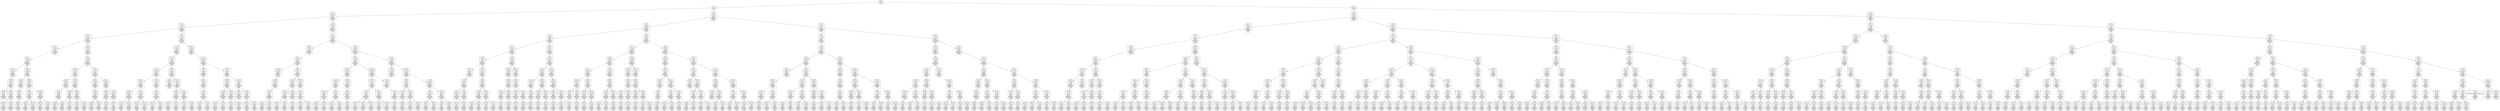 digraph g {
node [shape = Mrecord];
nodo0[label="{EO: 0|cost: 0.0|A: null}"]
nodo1[label="{EO: 1|cost: 1.0|A: GoE8}"]
nodo3[label="{EO: 3|cost: 2.0|A: GoD8|
Posicion\nAgente:\nE8
Infectados:\n0
Escapados:\n1
	posicion:\nM8
}"]
nodo7[label="{EO: 7|cost: 3.0|A: GoA8|
Posicion\nAgente:\nD8
Infectados:\n0
Escapados:\n1
	posicion:\nM8
}"]
nodo15[label="{EO: 15|cost: 4.0|A: GoA7|
Posicion\nAgente:\nA8
Infectados:\n0
Escapados:\n1
	posicion:\nM8
}"]
nodo29[label="{EO: 29|cost: 5.0|A: GoA6|
Posicion\nAgente:\nA7
Infectados:\n0
Escapados:\n1
	posicion:\nM8
}"]
nodo54[label="{EO: 54|cost: 6.0|A: GoA5|
Posicion\nAgente:\nA6
Infectados:\n0
Escapados:\n1
	posicion:\nM8
}"]
nodo93[label="{EO: 93|cost: 7.0|A: GoA3|
Posicion\nAgente:\nA5
Infectados:\n0
Escapados:\n1
	posicion:\nM8
}"]
nodo166[label="{EO: 166|cost: 8.0|A: GoA2|
Posicion\nAgente:\nA3
Infectados:\n0
Escapados:\n1
	posicion:\nM8
}"]
nodo288[label="{EO: 288|cost: 9.0|A: GoA1|
Posicion\nAgente:\nA2
Infectados:\n0
Escapados:\n1
	posicion:\nM8
}"]

nodo166 -> nodo288;
nodo289[label="{EO: 289|cost: 9.0|A: GoD2|
Posicion\nAgente:\nA2
Infectados:\n0
Escapados:\n1
	posicion:\nM8
}"]
nodo494[label="{EO: 494|cost: 10.0|A: GoD3|
Posicion\nAgente:\nD2
Infectados:\n0
Escapados:\n1
	posicion:\nM8
}"]

nodo289 -> nodo494;
nodo495[label="{EO: 495|cost: 10.0|A: GoE2|
Posicion\nAgente:\nD2
Infectados:\n0
Escapados:\n1
	posicion:\nM8
}"]

nodo289 -> nodo495;

nodo166 -> nodo289;

nodo93 -> nodo166;

nodo54 -> nodo93;
nodo94[label="{EO: 94|cost: 7.0|A: GoD5|
Posicion\nAgente:\nA5
Infectados:\n0
Escapados:\n1
	posicion:\nM8
}"]
nodo167[label="{EO: 167|cost: 8.0|A: GoD6|
Posicion\nAgente:\nD5
Infectados:\n0
Escapados:\n1
	posicion:\nM8
}"]
nodo290[label="{EO: 290|cost: 9.0|A: GoD7|
Posicion\nAgente:\nD6
Infectados:\n0
Escapados:\n1
	posicion:\nM8
}"]
nodo496[label="{EO: 496|cost: 10.0|A: GoE7|
Posicion\nAgente:\nD7
Infectados:\n0
Escapados:\n1
	posicion:\nM8
}"]

nodo290 -> nodo496;

nodo167 -> nodo290;

nodo94 -> nodo167;
nodo168[label="{EO: 168|cost: 8.0|A: GoE5|
Posicion\nAgente:\nD5
Infectados:\n0
Escapados:\n1
	posicion:\nM8
}"]
nodo291[label="{EO: 291|cost: 9.0|A: GoE3|
Posicion\nAgente:\nE5
Infectados:\n0
Escapados:\n1
	posicion:\nM8
}"]
nodo497[label="{EO: 497|cost: 10.0|A: GoD3|
Posicion\nAgente:\nE3
Infectados:\n0
Escapados:\n1
	posicion:\nM8
}"]

nodo291 -> nodo497;
nodo498[label="{EO: 498|cost: 10.0|A: GoE2|
Posicion\nAgente:\nE3
Infectados:\n0
Escapados:\n1
	posicion:\nM8
}"]

nodo291 -> nodo498;

nodo168 -> nodo291;
nodo292[label="{EO: 292|cost: 9.0|A: GoF5|
Posicion\nAgente:\nE5
Infectados:\n0
Escapados:\n1
	posicion:\nM8
}"]
nodo499[label="{EO: 499|cost: 10.0|A: GoF6|
Posicion\nAgente:\nF5
Infectados:\n0
Escapados:\n1
	posicion:\nM8
}"]

nodo292 -> nodo499;
nodo500[label="{EO: 500|cost: 10.0|A: GoH5|
Posicion\nAgente:\nF5
Infectados:\n0
Escapados:\n1
	posicion:\nM8
}"]

nodo292 -> nodo500;

nodo168 -> nodo292;

nodo94 -> nodo168;

nodo54 -> nodo94;

nodo29 -> nodo54;

nodo15 -> nodo29;
nodo30[label="{EO: 30|cost: 5.0|A: GoD7|
Posicion\nAgente:\nA7
Infectados:\n0
Escapados:\n1
	posicion:\nM8
}"]
nodo55[label="{EO: 55|cost: 6.0|A: GoE7|
Posicion\nAgente:\nD7
Infectados:\n0
Escapados:\n1
	posicion:\nM8
}"]
nodo95[label="{EO: 95|cost: 7.0|A: GoE6|
Posicion\nAgente:\nE7
Infectados:\n0
Escapados:\n1
	posicion:\nM8
}"]
nodo169[label="{EO: 169|cost: 8.0|A: GoD6|
Posicion\nAgente:\nE6
Infectados:\n0
Escapados:\n1
	posicion:\nM8
}"]
nodo293[label="{EO: 293|cost: 9.0|A: GoA6|
Posicion\nAgente:\nD6
Infectados:\n0
Escapados:\n1
	posicion:\nM8
}"]
nodo501[label="{EO: 501|cost: 10.0|A: GoA5|
Posicion\nAgente:\nA6
Infectados:\n0
Escapados:\n1
	posicion:\nM8
}"]

nodo293 -> nodo501;

nodo169 -> nodo293;

nodo95 -> nodo169;
nodo170[label="{EO: 170|cost: 8.0|A: GoE5|
Posicion\nAgente:\nE6
Infectados:\n0
Escapados:\n1
	posicion:\nM8
}"]
nodo294[label="{EO: 294|cost: 9.0|A: GoE3|
Posicion\nAgente:\nE5
Infectados:\n0
Escapados:\n1
	posicion:\nM8
}"]
nodo502[label="{EO: 502|cost: 10.0|A: GoD3|
Posicion\nAgente:\nE3
Infectados:\n0
Escapados:\n1
	posicion:\nM8
}"]

nodo294 -> nodo502;
nodo503[label="{EO: 503|cost: 10.0|A: GoE2|
Posicion\nAgente:\nE3
Infectados:\n0
Escapados:\n1
	posicion:\nM8
}"]

nodo294 -> nodo503;

nodo170 -> nodo294;
nodo295[label="{EO: 295|cost: 9.0|A: GoF5|
Posicion\nAgente:\nE5
Infectados:\n0
Escapados:\n1
	posicion:\nM8
}"]
nodo504[label="{EO: 504|cost: 10.0|A: GoF6|
Posicion\nAgente:\nF5
Infectados:\n0
Escapados:\n1
	posicion:\nM8
}"]

nodo295 -> nodo504;
nodo505[label="{EO: 505|cost: 10.0|A: GoH5|
Posicion\nAgente:\nF5
Infectados:\n0
Escapados:\n1
	posicion:\nM8
}"]

nodo295 -> nodo505;

nodo170 -> nodo295;

nodo95 -> nodo170;

nodo55 -> nodo95;
nodo96[label="{EO: 96|cost: 7.0|A: GoF7|
Posicion\nAgente:\nE7
Infectados:\n0
Escapados:\n1
	posicion:\nM8
}"]
nodo171[label="{EO: 171|cost: 8.0|A: GoF8|
Posicion\nAgente:\nF7
Infectados:\n0
Escapados:\n1
	posicion:\nM8
}"]
nodo296[label="{EO: 296|cost: 9.0|A: GoF9|
Posicion\nAgente:\nF8
Infectados:\n0
Escapados:\n1
	posicion:\nM8
}"]
nodo506[label="{EO: 506|cost: 10.0|A: GoF10|
Posicion\nAgente:\nF9
Infectados:\n0
Escapados:\n1
	posicion:\nM8
}"]

nodo296 -> nodo506;
nodo507[label="{EO: 507|cost: 10.0|A: GoH9|
Posicion\nAgente:\nF9
Infectados:\n0
Escapados:\n1
	posicion:\nM8
}"]

nodo296 -> nodo507;

nodo171 -> nodo296;

nodo96 -> nodo171;
nodo172[label="{EO: 172|cost: 8.0|A: GoG7|
Posicion\nAgente:\nF7
Infectados:\n0
Escapados:\n1
	posicion:\nM8
}"]
nodo297[label="{EO: 297|cost: 9.0|A: GoG6|
Posicion\nAgente:\nG7
Infectados:\n0
Escapados:\n1
	posicion:\nM8
}"]
nodo508[label="{EO: 508|cost: 10.0|A: GoH6|
Posicion\nAgente:\nG6
Infectados:\n0
Escapados:\n1
	posicion:\nM8
}"]

nodo297 -> nodo508;

nodo172 -> nodo297;
nodo298[label="{EO: 298|cost: 9.0|A: GoH7|
Posicion\nAgente:\nG7
Infectados:\n0
Escapados:\n1
	posicion:\nM8
}"]
nodo509[label="{EO: 509|cost: 10.0|A: GoI7|
Posicion\nAgente:\nH7
Infectados:\n0
Escapados:\n1
	posicion:\nM8
}"]

nodo298 -> nodo509;

nodo172 -> nodo298;

nodo96 -> nodo172;

nodo55 -> nodo96;

nodo30 -> nodo55;

nodo15 -> nodo30;

nodo7 -> nodo15;
nodo16[label="{EO: 16|cost: 4.0|A: GoA9|
Posicion\nAgente:\nA8
Infectados:\n0
Escapados:\n1
	posicion:\nM8
}"]
nodo31[label="{EO: 31|cost: 5.0|A: GoA10|
Posicion\nAgente:\nA9
Infectados:\n0
Escapados:\n1
	posicion:\nM8
}"]
nodo56[label="{EO: 56|cost: 6.0|A: GoA11|
Posicion\nAgente:\nA10
Infectados:\n0
Escapados:\n1
	posicion:\nM8
}"]
nodo97[label="{EO: 97|cost: 7.0|A: GoA12|
Posicion\nAgente:\nA11
Infectados:\n0
Escapados:\n1
	posicion:\nM8
}"]
nodo173[label="{EO: 173|cost: 8.0|A: GoA14|
Posicion\nAgente:\nA12
Infectados:\n0
Escapados:\n1
	posicion:\nM8
}"]
nodo299[label="{EO: 299|cost: 9.0|A: GoA15|
Posicion\nAgente:\nA14
Infectados:\n0
Escapados:\n1
	posicion:\nM8
}"]
nodo510[label="{EO: 510|cost: 10.0|A: GoA16|
Posicion\nAgente:\nA15
Infectados:\n0
Escapados:\n1
	posicion:\nM8
}"]

nodo299 -> nodo510;
nodo511[label="{EO: 511|cost: 10.0|A: GoB15|
Posicion\nAgente:\nA15
Infectados:\n0
Escapados:\n1
	posicion:\nM8
}"]

nodo299 -> nodo511;

nodo173 -> nodo299;
nodo300[label="{EO: 300|cost: 9.0|A: GoC14|
Posicion\nAgente:\nA14
Infectados:\n0
Escapados:\n1
	posicion:\nM8
}"]
nodo512[label="{EO: 512|cost: 10.0|A: GoC12|
Posicion\nAgente:\nC14
Infectados:\n0
Escapados:\n1
	posicion:\nM8
}"]

nodo300 -> nodo512;
nodo513[label="{EO: 513|cost: 10.0|A: GoD14|
Posicion\nAgente:\nC14
Infectados:\n0
Escapados:\n1
	posicion:\nM8
}"]

nodo300 -> nodo513;

nodo173 -> nodo300;

nodo97 -> nodo173;
nodo174[label="{EO: 174|cost: 8.0|A: GoC12|
Posicion\nAgente:\nA12
Infectados:\n0
Escapados:\n1
	posicion:\nM8
}"]
nodo301[label="{EO: 301|cost: 9.0|A: GoC11|
Posicion\nAgente:\nC12
Infectados:\n0
Escapados:\n1
	posicion:\nM8
}"]
nodo514[label="{EO: 514|cost: 10.0|A: GoC10|
Posicion\nAgente:\nC11
Infectados:\n0
Escapados:\n1
	posicion:\nM8
}"]

nodo301 -> nodo514;
nodo515[label="{EO: 515|cost: 10.0|A: GoD11|
Posicion\nAgente:\nC11
Infectados:\n0
Escapados:\n1
	posicion:\nM8
}"]

nodo301 -> nodo515;

nodo174 -> nodo301;

nodo97 -> nodo174;

nodo56 -> nodo97;
nodo98[label="{EO: 98|cost: 7.0|A: GoC11|
Posicion\nAgente:\nA11
Infectados:\n0
Escapados:\n1
	posicion:\nM8
}"]
nodo175[label="{EO: 175|cost: 8.0|A: GoC10|
Posicion\nAgente:\nC11
Infectados:\n0
Escapados:\n1
	posicion:\nM8
}"]

nodo98 -> nodo175;
nodo176[label="{EO: 176|cost: 8.0|A: GoD11|
Posicion\nAgente:\nC11
Infectados:\n0
Escapados:\n1
	posicion:\nM8
}"]
nodo302[label="{EO: 302|cost: 9.0|A: GoD12|
Posicion\nAgente:\nD11
Infectados:\n0
Escapados:\n1
	posicion:\nM8
}"]
nodo516[label="{EO: 516|cost: 10.0|A: GoC12|
Posicion\nAgente:\nD12
Infectados:\n0
Escapados:\n1
	posicion:\nM8
}"]

nodo302 -> nodo516;
nodo517[label="{EO: 517|cost: 10.0|A: GoD13|
Posicion\nAgente:\nD12
Infectados:\n0
Escapados:\n1
	posicion:\nM8
}"]

nodo302 -> nodo517;

nodo176 -> nodo302;
nodo303[label="{EO: 303|cost: 9.0|A: GoE11|
Posicion\nAgente:\nD11
Infectados:\n0
Escapados:\n1
	posicion:\nM8
}"]
nodo518[label="{EO: 518|cost: 10.0|A: GoE10|
Posicion\nAgente:\nE11
Infectados:\n0
Escapados:\n1
	posicion:\nM8
}"]

nodo303 -> nodo518;
nodo519[label="{EO: 519|cost: 10.0|A: GoF11|
Posicion\nAgente:\nE11
Infectados:\n0
Escapados:\n1
	posicion:\nM8
}"]

nodo303 -> nodo519;

nodo176 -> nodo303;

nodo98 -> nodo176;

nodo56 -> nodo98;

nodo31 -> nodo56;

nodo16 -> nodo31;
nodo32[label="{EO: 32|cost: 5.0|A: GoD9|
Posicion\nAgente:\nA9
Infectados:\n0
Escapados:\n1
	posicion:\nM8
}"]
nodo57[label="{EO: 57|cost: 6.0|A: GoD10|
Posicion\nAgente:\nD9
Infectados:\n0
Escapados:\n1
	posicion:\nM8
}"]
nodo99[label="{EO: 99|cost: 7.0|A: GoC10|
Posicion\nAgente:\nD10
Infectados:\n0
Escapados:\n1
	posicion:\nM8
}"]
nodo177[label="{EO: 177|cost: 8.0|A: GoA10|
Posicion\nAgente:\nC10
Infectados:\n0
Escapados:\n1
	posicion:\nM8
}"]
nodo304[label="{EO: 304|cost: 9.0|A: GoA11|
Posicion\nAgente:\nA10
Infectados:\n0
Escapados:\n1
	posicion:\nM8
}"]
nodo520[label="{EO: 520|cost: 10.0|A: GoA12|
Posicion\nAgente:\nA11
Infectados:\n0
Escapados:\n1
	posicion:\nM8
}"]

nodo304 -> nodo520;
nodo521[label="{EO: 521|cost: 10.0|A: GoC11|
Posicion\nAgente:\nA11
Infectados:\n0
Escapados:\n1
	posicion:\nM8
}"]

nodo304 -> nodo521;

nodo177 -> nodo304;

nodo99 -> nodo177;

nodo57 -> nodo99;
nodo100[label="{EO: 100|cost: 7.0|A: GoD11|
Posicion\nAgente:\nD10
Infectados:\n0
Escapados:\n1
	posicion:\nM8
}"]
nodo178[label="{EO: 178|cost: 8.0|A: GoD12|
Posicion\nAgente:\nD11
Infectados:\n0
Escapados:\n1
	posicion:\nM8
}"]
nodo305[label="{EO: 305|cost: 9.0|A: GoC12|
Posicion\nAgente:\nD12
Infectados:\n0
Escapados:\n1
	posicion:\nM8
}"]
nodo522[label="{EO: 522|cost: 10.0|A: GoA12|
Posicion\nAgente:\nC12
Infectados:\n0
Escapados:\n1
	posicion:\nM8
}"]

nodo305 -> nodo522;
nodo523[label="{EO: 523|cost: 10.0|A: GoC11|
Posicion\nAgente:\nC12
Infectados:\n0
Escapados:\n1
	posicion:\nM8
}"]

nodo305 -> nodo523;

nodo178 -> nodo305;
nodo306[label="{EO: 306|cost: 9.0|A: GoD13|
Posicion\nAgente:\nD12
Infectados:\n0
Escapados:\n1
	posicion:\nM8
}"]
nodo524[label="{EO: 524|cost: 10.0|A: GoD14|
Posicion\nAgente:\nD13
Infectados:\n0
Escapados:\n1
	posicion:\nM8
}"]

nodo306 -> nodo524;
nodo525[label="{EO: 525|cost: 10.0|A: GoE13|
Posicion\nAgente:\nD13
Infectados:\n0
Escapados:\n1
	posicion:\nM8
}"]

nodo306 -> nodo525;

nodo178 -> nodo306;

nodo100 -> nodo178;
nodo179[label="{EO: 179|cost: 8.0|A: GoE11|
Posicion\nAgente:\nD11
Infectados:\n0
Escapados:\n1
	posicion:\nM8
}"]
nodo307[label="{EO: 307|cost: 9.0|A: GoE10|
Posicion\nAgente:\nE11
Infectados:\n0
Escapados:\n1
	posicion:\nM8
}"]

nodo179 -> nodo307;
nodo308[label="{EO: 308|cost: 9.0|A: GoF11|
Posicion\nAgente:\nE11
Infectados:\n0
Escapados:\n1
	posicion:\nM8
}"]
nodo526[label="{EO: 526|cost: 10.0|A: GoF12|
Posicion\nAgente:\nF11
Infectados:\n0
Escapados:\n1
	posicion:\nM8
}"]

nodo308 -> nodo526;
nodo527[label="{EO: 527|cost: 10.0|A: GoH11|
Posicion\nAgente:\nF11
Infectados:\n0
Escapados:\n1
	posicion:\nM8
}"]

nodo308 -> nodo527;

nodo179 -> nodo308;

nodo100 -> nodo179;

nodo57 -> nodo100;

nodo32 -> nodo57;

nodo16 -> nodo32;

nodo7 -> nodo16;

nodo3 -> nodo7;
nodo8[label="{EO: 8|cost: 3.0|A: GoD9|
Posicion\nAgente:\nD8
Infectados:\n0
Escapados:\n1
	posicion:\nM8
}"]
nodo17[label="{EO: 17|cost: 4.0|A: GoD10|
Posicion\nAgente:\nD9
Infectados:\n0
Escapados:\n1
	posicion:\nM8
}"]
nodo33[label="{EO: 33|cost: 5.0|A: GoC10|
Posicion\nAgente:\nD10
Infectados:\n0
Escapados:\n1
	posicion:\nM8
}"]
nodo58[label="{EO: 58|cost: 6.0|A: GoA10|
Posicion\nAgente:\nC10
Infectados:\n0
Escapados:\n1
	posicion:\nM8
}"]
nodo101[label="{EO: 101|cost: 7.0|A: GoA9|
Posicion\nAgente:\nA10
Infectados:\n0
Escapados:\n1
	posicion:\nM8
}"]
nodo180[label="{EO: 180|cost: 8.0|A: GoA8|
Posicion\nAgente:\nA9
Infectados:\n0
Escapados:\n1
	posicion:\nM8
}"]
nodo309[label="{EO: 309|cost: 9.0|A: GoA7|
Posicion\nAgente:\nA8
Infectados:\n0
Escapados:\n1
	posicion:\nM8
}"]
nodo528[label="{EO: 528|cost: 10.0|A: GoA6|
Posicion\nAgente:\nA7
Infectados:\n0
Escapados:\n1
	posicion:\nM8
}"]

nodo309 -> nodo528;
nodo529[label="{EO: 529|cost: 10.0|A: GoD7|
Posicion\nAgente:\nA7
Infectados:\n0
Escapados:\n1
	posicion:\nM8
}"]

nodo309 -> nodo529;

nodo180 -> nodo309;

nodo101 -> nodo180;

nodo58 -> nodo101;
nodo102[label="{EO: 102|cost: 7.0|A: GoA11|
Posicion\nAgente:\nA10
Infectados:\n0
Escapados:\n1
	posicion:\nM8
}"]
nodo181[label="{EO: 181|cost: 8.0|A: GoA12|
Posicion\nAgente:\nA11
Infectados:\n0
Escapados:\n1
	posicion:\nM8
}"]
nodo310[label="{EO: 310|cost: 9.0|A: GoA14|
Posicion\nAgente:\nA12
Infectados:\n0
Escapados:\n1
	posicion:\nM8
}"]
nodo530[label="{EO: 530|cost: 10.0|A: GoA15|
Posicion\nAgente:\nA14
Infectados:\n0
Escapados:\n1
	posicion:\nM8
}"]

nodo310 -> nodo530;
nodo531[label="{EO: 531|cost: 10.0|A: GoC14|
Posicion\nAgente:\nA14
Infectados:\n0
Escapados:\n1
	posicion:\nM8
}"]

nodo310 -> nodo531;

nodo181 -> nodo310;
nodo311[label="{EO: 311|cost: 9.0|A: GoC12|
Posicion\nAgente:\nA12
Infectados:\n0
Escapados:\n1
	posicion:\nM8
}"]
nodo532[label="{EO: 532|cost: 10.0|A: GoC11|
Posicion\nAgente:\nC12
Infectados:\n0
Escapados:\n1
	posicion:\nM8
}"]

nodo311 -> nodo532;

nodo181 -> nodo311;

nodo102 -> nodo181;
nodo182[label="{EO: 182|cost: 8.0|A: GoC11|
Posicion\nAgente:\nA11
Infectados:\n0
Escapados:\n1
	posicion:\nM8
}"]
nodo312[label="{EO: 312|cost: 9.0|A: GoD11|
Posicion\nAgente:\nC11
Infectados:\n0
Escapados:\n1
	posicion:\nM8
}"]
nodo533[label="{EO: 533|cost: 10.0|A: GoD12|
Posicion\nAgente:\nD11
Infectados:\n0
Escapados:\n1
	posicion:\nM8
}"]

nodo312 -> nodo533;
nodo534[label="{EO: 534|cost: 10.0|A: GoE11|
Posicion\nAgente:\nD11
Infectados:\n0
Escapados:\n1
	posicion:\nM8
}"]

nodo312 -> nodo534;

nodo182 -> nodo312;

nodo102 -> nodo182;

nodo58 -> nodo102;

nodo33 -> nodo58;

nodo17 -> nodo33;
nodo34[label="{EO: 34|cost: 5.0|A: GoD11|
Posicion\nAgente:\nD10
Infectados:\n0
Escapados:\n1
	posicion:\nM8
}"]
nodo59[label="{EO: 59|cost: 6.0|A: GoD12|
Posicion\nAgente:\nD11
Infectados:\n0
Escapados:\n1
	posicion:\nM8
}"]
nodo103[label="{EO: 103|cost: 7.0|A: GoC12|
Posicion\nAgente:\nD12
Infectados:\n0
Escapados:\n1
	posicion:\nM8
}"]
nodo183[label="{EO: 183|cost: 8.0|A: GoA12|
Posicion\nAgente:\nC12
Infectados:\n0
Escapados:\n1
	posicion:\nM8
}"]
nodo313[label="{EO: 313|cost: 9.0|A: GoA11|
Posicion\nAgente:\nA12
Infectados:\n0
Escapados:\n1
	posicion:\nM8
}"]
nodo535[label="{EO: 535|cost: 10.0|A: GoA10|
Posicion\nAgente:\nA11
Infectados:\n0
Escapados:\n1
	posicion:\nM8
}"]

nodo313 -> nodo535;
nodo536[label="{EO: 536|cost: 10.0|A: GoC11|
Posicion\nAgente:\nA11
Infectados:\n0
Escapados:\n1
	posicion:\nM8
}"]

nodo313 -> nodo536;

nodo183 -> nodo313;
nodo314[label="{EO: 314|cost: 9.0|A: GoA14|
Posicion\nAgente:\nA12
Infectados:\n0
Escapados:\n1
	posicion:\nM8
}"]
nodo537[label="{EO: 537|cost: 10.0|A: GoA15|
Posicion\nAgente:\nA14
Infectados:\n0
Escapados:\n1
	posicion:\nM8
}"]

nodo314 -> nodo537;
nodo538[label="{EO: 538|cost: 10.0|A: GoC14|
Posicion\nAgente:\nA14
Infectados:\n0
Escapados:\n1
	posicion:\nM8
}"]

nodo314 -> nodo538;

nodo183 -> nodo314;

nodo103 -> nodo183;
nodo184[label="{EO: 184|cost: 8.0|A: GoC11|
Posicion\nAgente:\nC12
Infectados:\n0
Escapados:\n1
	posicion:\nM8
}"]
nodo315[label="{EO: 315|cost: 9.0|A: GoC10|
Posicion\nAgente:\nC11
Infectados:\n0
Escapados:\n1
	posicion:\nM8
}"]
nodo539[label="{EO: 539|cost: 10.0|A: GoA10|
Posicion\nAgente:\nC10
Infectados:\n0
Escapados:\n1
	posicion:\nM8
}"]

nodo315 -> nodo539;

nodo184 -> nodo315;

nodo103 -> nodo184;

nodo59 -> nodo103;
nodo104[label="{EO: 104|cost: 7.0|A: GoD13|
Posicion\nAgente:\nD12
Infectados:\n0
Escapados:\n1
	posicion:\nM8
}"]
nodo185[label="{EO: 185|cost: 8.0|A: GoD14|
Posicion\nAgente:\nD13
Infectados:\n0
Escapados:\n1
	posicion:\nM8
}"]
nodo316[label="{EO: 316|cost: 9.0|A: GoD15|
Posicion\nAgente:\nD14
Infectados:\n0
Escapados:\n1
	posicion:\nM8
}"]
nodo540[label="{EO: 540|cost: 10.0|A: GoC15|
Posicion\nAgente:\nD15
Infectados:\n0
Escapados:\n1
	posicion:\nM8
}"]

nodo316 -> nodo540;
nodo541[label="{EO: 541|cost: 10.0|A: GoD16|
Posicion\nAgente:\nD15
Infectados:\n0
Escapados:\n1
	posicion:\nM8
}"]

nodo316 -> nodo541;
nodo542[label="{EO: 542|cost: 10.0|A: GoE15|
Posicion\nAgente:\nD15
Infectados:\n0
Escapados:\n1
	posicion:\nM8
}"]

nodo316 -> nodo542;

nodo185 -> nodo316;
nodo317[label="{EO: 317|cost: 9.0|A: GoE14|
Posicion\nAgente:\nD14
Infectados:\n0
Escapados:\n1
	posicion:\nM8
}"]
nodo543[label="{EO: 543|cost: 10.0|A: GoE13|
Posicion\nAgente:\nE14
Infectados:\n0
Escapados:\n1
	posicion:\nM8
}"]

nodo317 -> nodo543;
nodo544[label="{EO: 544|cost: 10.0|A: GoF14|
Posicion\nAgente:\nE14
Infectados:\n0
Escapados:\n1
	posicion:\nM8
}"]

nodo317 -> nodo544;

nodo185 -> nodo317;

nodo104 -> nodo185;
nodo186[label="{EO: 186|cost: 8.0|A: GoE13|
Posicion\nAgente:\nD13
Infectados:\n0
Escapados:\n1
	posicion:\nM8
}"]
nodo318[label="{EO: 318|cost: 9.0|A: GoE12|
Posicion\nAgente:\nE13
Infectados:\n0
Escapados:\n1
	posicion:\nM8
}"]
nodo545[label="{EO: 545|cost: 10.0|A: GoE11|
Posicion\nAgente:\nE12
Infectados:\n0
Escapados:\n1
	posicion:\nM8
}"]

nodo318 -> nodo545;

nodo186 -> nodo318;

nodo104 -> nodo186;

nodo59 -> nodo104;

nodo34 -> nodo59;
nodo60[label="{EO: 60|cost: 6.0|A: GoE11|
Posicion\nAgente:\nD11
Infectados:\n0
Escapados:\n1
	posicion:\nM8
}"]
nodo105[label="{EO: 105|cost: 7.0|A: GoE10|
Posicion\nAgente:\nE11
Infectados:\n0
Escapados:\n1
	posicion:\nM8
}"]

nodo60 -> nodo105;
nodo106[label="{EO: 106|cost: 7.0|A: GoF11|
Posicion\nAgente:\nE11
Infectados:\n0
Escapados:\n1
	posicion:\nM8
}"]
nodo187[label="{EO: 187|cost: 8.0|A: GoF12|
Posicion\nAgente:\nF11
Infectados:\n0
Escapados:\n1
	posicion:\nM8
}"]
nodo319[label="{EO: 319|cost: 9.0|A: GoE12|
Posicion\nAgente:\nF12
Infectados:\n0
Escapados:\n1
	posicion:\nM8
}"]
nodo546[label="{EO: 546|cost: 10.0|A: GoD12|
Posicion\nAgente:\nE12
Infectados:\n0
Escapados:\n1
	posicion:\nM8
}"]

nodo319 -> nodo546;

nodo187 -> nodo319;
nodo320[label="{EO: 320|cost: 9.0|A: GoF13|
Posicion\nAgente:\nF12
Infectados:\n0
Escapados:\n1
	posicion:\nM8
}"]
nodo547[label="{EO: 547|cost: 10.0|A: GoF14|
Posicion\nAgente:\nF13
Infectados:\n0
Escapados:\n1
	posicion:\nM8
}"]

nodo320 -> nodo547;
nodo548[label="{EO: 548|cost: 10.0|A: GoH13|
Posicion\nAgente:\nF13
Infectados:\n0
Escapados:\n1
	posicion:\nM8
}"]

nodo320 -> nodo548;

nodo187 -> nodo320;

nodo106 -> nodo187;
nodo188[label="{EO: 188|cost: 8.0|A: GoH11|
Posicion\nAgente:\nF11
Infectados:\n0
Escapados:\n1
	posicion:\nM8
}"]
nodo321[label="{EO: 321|cost: 9.0|A: GoH10|
Posicion\nAgente:\nH11
Infectados:\n0
Escapados:\n1
	posicion:\nM8
}"]
nodo549[label="{EO: 549|cost: 10.0|A: GoF10|
Posicion\nAgente:\nH10
Infectados:\n0
Escapados:\n1
	posicion:\nM8
}"]

nodo321 -> nodo549;
nodo550[label="{EO: 550|cost: 10.0|A: GoH9|
Posicion\nAgente:\nH10
Infectados:\n0
Escapados:\n1
	posicion:\nM8
}"]

nodo321 -> nodo550;

nodo188 -> nodo321;
nodo322[label="{EO: 322|cost: 9.0|A: GoI11|
Posicion\nAgente:\nH11
Infectados:\n0
Escapados:\n1
	posicion:\nM8
}"]
nodo551[label="{EO: 551|cost: 10.0|A: GoI12|
Posicion\nAgente:\nI11
Infectados:\n0
Escapados:\n1
	posicion:\nM8
}"]

nodo322 -> nodo551;
nodo552[label="{EO: 552|cost: 10.0|A: GoJ11|
Posicion\nAgente:\nI11
Infectados:\n0
Escapados:\n1
	posicion:\nM8
}"]

nodo322 -> nodo552;

nodo188 -> nodo322;

nodo106 -> nodo188;

nodo60 -> nodo106;

nodo34 -> nodo60;

nodo17 -> nodo34;

nodo8 -> nodo17;

nodo3 -> nodo8;

nodo1 -> nodo3;
nodo4[label="{EO: 4|cost: 2.0|A: GoE7|
Posicion\nAgente:\nE8
Infectados:\n0
Escapados:\n1
	posicion:\nM8
}"]
nodo9[label="{EO: 9|cost: 3.0|A: GoE6|
Posicion\nAgente:\nE7
Infectados:\n0
Escapados:\n1
	posicion:\nM8
}"]
nodo18[label="{EO: 18|cost: 4.0|A: GoD6|
Posicion\nAgente:\nE6
Infectados:\n0
Escapados:\n1
	posicion:\nM8
}"]
nodo35[label="{EO: 35|cost: 5.0|A: GoA6|
Posicion\nAgente:\nD6
Infectados:\n0
Escapados:\n1
	posicion:\nM8
}"]
nodo61[label="{EO: 61|cost: 6.0|A: GoA5|
Posicion\nAgente:\nA6
Infectados:\n0
Escapados:\n1
	posicion:\nM8
}"]
nodo107[label="{EO: 107|cost: 7.0|A: GoA3|
Posicion\nAgente:\nA5
Infectados:\n0
Escapados:\n1
	posicion:\nM8
}"]
nodo189[label="{EO: 189|cost: 8.0|A: GoA2|
Posicion\nAgente:\nA3
Infectados:\n0
Escapados:\n1
	posicion:\nM8
}"]
nodo323[label="{EO: 323|cost: 9.0|A: GoA1|
Posicion\nAgente:\nA2
Infectados:\n0
Escapados:\n1
	posicion:\nM8
}"]

nodo189 -> nodo323;
nodo324[label="{EO: 324|cost: 9.0|A: GoD2|
Posicion\nAgente:\nA2
Infectados:\n0
Escapados:\n1
	posicion:\nM8
}"]
nodo553[label="{EO: 553|cost: 10.0|A: GoD3|
Posicion\nAgente:\nD2
Infectados:\n0
Escapados:\n1
	posicion:\nM8
}"]

nodo324 -> nodo553;
nodo554[label="{EO: 554|cost: 10.0|A: GoE2|
Posicion\nAgente:\nD2
Infectados:\n0
Escapados:\n1
	posicion:\nM8
}"]

nodo324 -> nodo554;

nodo189 -> nodo324;

nodo107 -> nodo189;

nodo61 -> nodo107;
nodo108[label="{EO: 108|cost: 7.0|A: GoD5|
Posicion\nAgente:\nA5
Infectados:\n0
Escapados:\n1
	posicion:\nM8
}"]
nodo190[label="{EO: 190|cost: 8.0|A: GoE5|
Posicion\nAgente:\nD5
Infectados:\n0
Escapados:\n1
	posicion:\nM8
}"]
nodo325[label="{EO: 325|cost: 9.0|A: GoE3|
Posicion\nAgente:\nE5
Infectados:\n0
Escapados:\n1
	posicion:\nM8
}"]
nodo555[label="{EO: 555|cost: 10.0|A: GoD3|
Posicion\nAgente:\nE3
Infectados:\n0
Escapados:\n1
	posicion:\nM8
}"]

nodo325 -> nodo555;
nodo556[label="{EO: 556|cost: 10.0|A: GoE2|
Posicion\nAgente:\nE3
Infectados:\n0
Escapados:\n1
	posicion:\nM8
}"]

nodo325 -> nodo556;

nodo190 -> nodo325;
nodo326[label="{EO: 326|cost: 9.0|A: GoF5|
Posicion\nAgente:\nE5
Infectados:\n0
Escapados:\n1
	posicion:\nM8
}"]
nodo557[label="{EO: 557|cost: 10.0|A: GoF6|
Posicion\nAgente:\nF5
Infectados:\n0
Escapados:\n1
	posicion:\nM8
}"]

nodo326 -> nodo557;
nodo558[label="{EO: 558|cost: 10.0|A: GoH5|
Posicion\nAgente:\nF5
Infectados:\n0
Escapados:\n1
	posicion:\nM8
}"]

nodo326 -> nodo558;

nodo190 -> nodo326;

nodo108 -> nodo190;

nodo61 -> nodo108;

nodo35 -> nodo61;
nodo62[label="{EO: 62|cost: 6.0|A: GoA7|
Posicion\nAgente:\nA6
Infectados:\n0
Escapados:\n1
	posicion:\nM8
}"]
nodo109[label="{EO: 109|cost: 7.0|A: GoA8|
Posicion\nAgente:\nA7
Infectados:\n0
Escapados:\n1
	posicion:\nM8
}"]
nodo191[label="{EO: 191|cost: 8.0|A: GoA9|
Posicion\nAgente:\nA8
Infectados:\n0
Escapados:\n1
	posicion:\nM8
}"]
nodo327[label="{EO: 327|cost: 9.0|A: GoA10|
Posicion\nAgente:\nA9
Infectados:\n0
Escapados:\n1
	posicion:\nM8
}"]
nodo559[label="{EO: 559|cost: 10.0|A: GoA11|
Posicion\nAgente:\nA10
Infectados:\n0
Escapados:\n1
	posicion:\nM8
}"]

nodo327 -> nodo559;

nodo191 -> nodo327;
nodo328[label="{EO: 328|cost: 9.0|A: GoD9|
Posicion\nAgente:\nA9
Infectados:\n0
Escapados:\n1
	posicion:\nM8
}"]
nodo560[label="{EO: 560|cost: 10.0|A: GoD10|
Posicion\nAgente:\nD9
Infectados:\n0
Escapados:\n1
	posicion:\nM8
}"]

nodo328 -> nodo560;

nodo191 -> nodo328;

nodo109 -> nodo191;

nodo62 -> nodo109;
nodo110[label="{EO: 110|cost: 7.0|A: GoD7|
Posicion\nAgente:\nA7
Infectados:\n0
Escapados:\n1
	posicion:\nM8
}"]
nodo192[label="{EO: 192|cost: 8.0|A: GoD8|
Posicion\nAgente:\nD7
Infectados:\n0
Escapados:\n1
	posicion:\nM8
}"]
nodo329[label="{EO: 329|cost: 9.0|A: GoA8|
Posicion\nAgente:\nD8
Infectados:\n0
Escapados:\n1
	posicion:\nM8
}"]
nodo561[label="{EO: 561|cost: 10.0|A: GoA9|
Posicion\nAgente:\nA8
Infectados:\n0
Escapados:\n1
	posicion:\nM8
}"]

nodo329 -> nodo561;

nodo192 -> nodo329;
nodo330[label="{EO: 330|cost: 9.0|A: GoD9|
Posicion\nAgente:\nD8
Infectados:\n0
Escapados:\n1
	posicion:\nM8
}"]
nodo562[label="{EO: 562|cost: 10.0|A: GoD10|
Posicion\nAgente:\nD9
Infectados:\n0
Escapados:\n1
	posicion:\nM8
}"]

nodo330 -> nodo562;

nodo192 -> nodo330;

nodo110 -> nodo192;

nodo62 -> nodo110;

nodo35 -> nodo62;

nodo18 -> nodo35;
nodo36[label="{EO: 36|cost: 5.0|A: GoD7|
Posicion\nAgente:\nD6
Infectados:\n0
Escapados:\n1
	posicion:\nM8
}"]
nodo63[label="{EO: 63|cost: 6.0|A: GoD8|
Posicion\nAgente:\nD7
Infectados:\n0
Escapados:\n1
	posicion:\nM8
}"]
nodo111[label="{EO: 111|cost: 7.0|A: GoA8|
Posicion\nAgente:\nD8
Infectados:\n0
Escapados:\n1
	posicion:\nM8
}"]
nodo193[label="{EO: 193|cost: 8.0|A: GoA7|
Posicion\nAgente:\nA8
Infectados:\n0
Escapados:\n1
	posicion:\nM8
}"]
nodo331[label="{EO: 331|cost: 9.0|A: GoA6|
Posicion\nAgente:\nA7
Infectados:\n0
Escapados:\n1
	posicion:\nM8
}"]
nodo563[label="{EO: 563|cost: 10.0|A: GoA5|
Posicion\nAgente:\nA6
Infectados:\n0
Escapados:\n1
	posicion:\nM8
}"]

nodo331 -> nodo563;

nodo193 -> nodo331;

nodo111 -> nodo193;
nodo194[label="{EO: 194|cost: 8.0|A: GoA9|
Posicion\nAgente:\nA8
Infectados:\n0
Escapados:\n1
	posicion:\nM8
}"]
nodo332[label="{EO: 332|cost: 9.0|A: GoA10|
Posicion\nAgente:\nA9
Infectados:\n0
Escapados:\n1
	posicion:\nM8
}"]
nodo564[label="{EO: 564|cost: 10.0|A: GoA11|
Posicion\nAgente:\nA10
Infectados:\n0
Escapados:\n1
	posicion:\nM8
}"]

nodo332 -> nodo564;

nodo194 -> nodo332;
nodo333[label="{EO: 333|cost: 9.0|A: GoD9|
Posicion\nAgente:\nA9
Infectados:\n0
Escapados:\n1
	posicion:\nM8
}"]
nodo565[label="{EO: 565|cost: 10.0|A: GoD10|
Posicion\nAgente:\nD9
Infectados:\n0
Escapados:\n1
	posicion:\nM8
}"]

nodo333 -> nodo565;

nodo194 -> nodo333;

nodo111 -> nodo194;

nodo63 -> nodo111;
nodo112[label="{EO: 112|cost: 7.0|A: GoD9|
Posicion\nAgente:\nD8
Infectados:\n0
Escapados:\n1
	posicion:\nM8
}"]
nodo195[label="{EO: 195|cost: 8.0|A: GoD10|
Posicion\nAgente:\nD9
Infectados:\n0
Escapados:\n1
	posicion:\nM8
}"]
nodo334[label="{EO: 334|cost: 9.0|A: GoC10|
Posicion\nAgente:\nD10
Infectados:\n0
Escapados:\n1
	posicion:\nM8
}"]
nodo566[label="{EO: 566|cost: 10.0|A: GoA10|
Posicion\nAgente:\nC10
Infectados:\n0
Escapados:\n1
	posicion:\nM8
}"]

nodo334 -> nodo566;

nodo195 -> nodo334;
nodo335[label="{EO: 335|cost: 9.0|A: GoD11|
Posicion\nAgente:\nD10
Infectados:\n0
Escapados:\n1
	posicion:\nM8
}"]
nodo567[label="{EO: 567|cost: 10.0|A: GoD12|
Posicion\nAgente:\nD11
Infectados:\n0
Escapados:\n1
	posicion:\nM8
}"]

nodo335 -> nodo567;
nodo568[label="{EO: 568|cost: 10.0|A: GoE11|
Posicion\nAgente:\nD11
Infectados:\n0
Escapados:\n1
	posicion:\nM8
}"]

nodo335 -> nodo568;

nodo195 -> nodo335;

nodo112 -> nodo195;

nodo63 -> nodo112;

nodo36 -> nodo63;

nodo18 -> nodo36;

nodo9 -> nodo18;
nodo19[label="{EO: 19|cost: 4.0|A: GoE5|
Posicion\nAgente:\nE6
Infectados:\n0
Escapados:\n1
	posicion:\nM8
}"]
nodo37[label="{EO: 37|cost: 5.0|A: GoE3|
Posicion\nAgente:\nE5
Infectados:\n0
Escapados:\n1
	posicion:\nM8
}"]
nodo64[label="{EO: 64|cost: 6.0|A: GoD3|
Posicion\nAgente:\nE3
Infectados:\n0
Escapados:\n1
	posicion:\nM8
}"]
nodo113[label="{EO: 113|cost: 7.0|A: GoA3|
Posicion\nAgente:\nD3
Infectados:\n0
Escapados:\n1
	posicion:\nM8
}"]
nodo196[label="{EO: 196|cost: 8.0|A: GoA2|
Posicion\nAgente:\nA3
Infectados:\n0
Escapados:\n1
	posicion:\nM8
}"]
nodo336[label="{EO: 336|cost: 9.0|A: GoA1|
Posicion\nAgente:\nA2
Infectados:\n0
Escapados:\n1
	posicion:\nM8
}"]

nodo196 -> nodo336;
nodo337[label="{EO: 337|cost: 9.0|A: GoD2|
Posicion\nAgente:\nA2
Infectados:\n0
Escapados:\n1
	posicion:\nM8
}"]
nodo569[label="{EO: 569|cost: 10.0|A: GoE2|
Posicion\nAgente:\nD2
Infectados:\n0
Escapados:\n1
	posicion:\nM8
}"]

nodo337 -> nodo569;

nodo196 -> nodo337;

nodo113 -> nodo196;
nodo197[label="{EO: 197|cost: 8.0|A: GoA5|
Posicion\nAgente:\nA3
Infectados:\n0
Escapados:\n1
	posicion:\nM8
}"]
nodo338[label="{EO: 338|cost: 9.0|A: GoA6|
Posicion\nAgente:\nA5
Infectados:\n0
Escapados:\n1
	posicion:\nM8
}"]
nodo570[label="{EO: 570|cost: 10.0|A: GoA7|
Posicion\nAgente:\nA6
Infectados:\n0
Escapados:\n1
	posicion:\nM8
}"]

nodo338 -> nodo570;

nodo197 -> nodo338;
nodo339[label="{EO: 339|cost: 9.0|A: GoD5|
Posicion\nAgente:\nA5
Infectados:\n0
Escapados:\n1
	posicion:\nM8
}"]
nodo571[label="{EO: 571|cost: 10.0|A: GoD6|
Posicion\nAgente:\nD5
Infectados:\n0
Escapados:\n1
	posicion:\nM8
}"]

nodo339 -> nodo571;

nodo197 -> nodo339;

nodo113 -> nodo197;

nodo64 -> nodo113;
nodo114[label="{EO: 114|cost: 7.0|A: GoD5|
Posicion\nAgente:\nD3
Infectados:\n0
Escapados:\n1
	posicion:\nM8
}"]
nodo198[label="{EO: 198|cost: 8.0|A: GoD6|
Posicion\nAgente:\nD5
Infectados:\n0
Escapados:\n1
	posicion:\nM8
}"]
nodo340[label="{EO: 340|cost: 9.0|A: GoA6|
Posicion\nAgente:\nD6
Infectados:\n0
Escapados:\n1
	posicion:\nM8
}"]
nodo572[label="{EO: 572|cost: 10.0|A: GoA5|
Posicion\nAgente:\nA6
Infectados:\n0
Escapados:\n1
	posicion:\nM8
}"]

nodo340 -> nodo572;
nodo573[label="{EO: 573|cost: 10.0|A: GoA7|
Posicion\nAgente:\nA6
Infectados:\n0
Escapados:\n1
	posicion:\nM8
}"]

nodo340 -> nodo573;

nodo198 -> nodo340;
nodo341[label="{EO: 341|cost: 9.0|A: GoD7|
Posicion\nAgente:\nD6
Infectados:\n0
Escapados:\n1
	posicion:\nM8
}"]
nodo574[label="{EO: 574|cost: 10.0|A: GoD8|
Posicion\nAgente:\nD7
Infectados:\n0
Escapados:\n1
	posicion:\nM8
}"]

nodo341 -> nodo574;

nodo198 -> nodo341;

nodo114 -> nodo198;

nodo64 -> nodo114;

nodo37 -> nodo64;
nodo65[label="{EO: 65|cost: 6.0|A: GoE2|
Posicion\nAgente:\nE3
Infectados:\n0
Escapados:\n1
	posicion:\nM8
}"]
nodo115[label="{EO: 115|cost: 7.0|A: GoE1|
Posicion\nAgente:\nE2
Infectados:\n0
Escapados:\n1
	posicion:\nM8
}"]
nodo199[label="{EO: 199|cost: 8.0|A: GoD1|
Posicion\nAgente:\nE1
Infectados:\n0
Escapados:\n1
	posicion:\nM8
}"]
nodo342[label="{EO: 342|cost: 9.0|A: GoA1|
Posicion\nAgente:\nD1
Infectados:\n0
Escapados:\n1
	posicion:\nM8
}"]
nodo575[label="{EO: 575|cost: 10.0|A: GoA2|
Posicion\nAgente:\nA1
Infectados:\n0
Escapados:\n1
	posicion:\nM8
}"]

nodo342 -> nodo575;

nodo199 -> nodo342;
nodo343[label="{EO: 343|cost: 9.0|A: GoD2|
Posicion\nAgente:\nD1
Infectados:\n0
Escapados:\n1
	posicion:\nM8
}"]
nodo576[label="{EO: 576|cost: 10.0|A: GoD3|
Posicion\nAgente:\nD2
Infectados:\n0
Escapados:\n1
	posicion:\nM8
}"]

nodo343 -> nodo576;

nodo199 -> nodo343;

nodo115 -> nodo199;

nodo65 -> nodo115;
nodo116[label="{EO: 116|cost: 7.0|A: GoF2|
Posicion\nAgente:\nE2
Infectados:\n0
Escapados:\n1
	posicion:\nM8
}"]
nodo200[label="{EO: 200|cost: 8.0|A: GoH2|
Posicion\nAgente:\nF2
Infectados:\n0
Escapados:\n1
	posicion:\nM8
}"]
nodo344[label="{EO: 344|cost: 9.0|A: GoH1|
Posicion\nAgente:\nH2
Infectados:\n0
Escapados:\n1
	posicion:\nM8
}"]
nodo577[label="{EO: 577|cost: 10.0|A: GoF1|
Posicion\nAgente:\nH1
Infectados:\n0
Escapados:\n1
	posicion:\nM8
}"]

nodo344 -> nodo577;

nodo200 -> nodo344;
nodo345[label="{EO: 345|cost: 9.0|A: GoI2|
Posicion\nAgente:\nH2
Infectados:\n0
Escapados:\n1
	posicion:\nM8
}"]
nodo578[label="{EO: 578|cost: 10.0|A: GoI3|
Posicion\nAgente:\nI2
Infectados:\n0
Escapados:\n1
	posicion:\nM8
}"]

nodo345 -> nodo578;
nodo579[label="{EO: 579|cost: 10.0|A: GoJ2|
Posicion\nAgente:\nI2
Infectados:\n0
Escapados:\n1
	posicion:\nM8
}"]

nodo345 -> nodo579;

nodo200 -> nodo345;

nodo116 -> nodo200;

nodo65 -> nodo116;

nodo37 -> nodo65;

nodo19 -> nodo37;
nodo38[label="{EO: 38|cost: 5.0|A: GoF5|
Posicion\nAgente:\nE5
Infectados:\n0
Escapados:\n1
	posicion:\nM8
}"]
nodo66[label="{EO: 66|cost: 6.0|A: GoF6|
Posicion\nAgente:\nF5
Infectados:\n0
Escapados:\n1
	posicion:\nM8
}"]
nodo117[label="{EO: 117|cost: 7.0|A: GoG6|
Posicion\nAgente:\nF6
Infectados:\n0
Escapados:\n1
	posicion:\nM8
}"]
nodo201[label="{EO: 201|cost: 8.0|A: GoG7|
Posicion\nAgente:\nG6
Infectados:\n0
Escapados:\n1
	posicion:\nM8
}"]
nodo346[label="{EO: 346|cost: 9.0|A: GoH7|
Posicion\nAgente:\nG7
Infectados:\n0
Escapados:\n1
	posicion:\nM8
}"]
nodo580[label="{EO: 580|cost: 10.0|A: GoI7|
Posicion\nAgente:\nH7
Infectados:\n0
Escapados:\n1
	posicion:\nM8
}"]

nodo346 -> nodo580;

nodo201 -> nodo346;

nodo117 -> nodo201;
nodo202[label="{EO: 202|cost: 8.0|A: GoH6|
Posicion\nAgente:\nG6
Infectados:\n0
Escapados:\n1
	posicion:\nM8
}"]
nodo347[label="{EO: 347|cost: 9.0|A: GoH5|
Posicion\nAgente:\nH6
Infectados:\n0
Escapados:\n1
	posicion:\nM8
}"]
nodo581[label="{EO: 581|cost: 10.0|A: GoH4|
Posicion\nAgente:\nH5
Infectados:\n0
Escapados:\n1
	posicion:\nM8
}"]

nodo347 -> nodo581;
nodo582[label="{EO: 582|cost: 10.0|A: GoI5|
Posicion\nAgente:\nH5
Infectados:\n0
Escapados:\n1
	posicion:\nM8
}"]

nodo347 -> nodo582;

nodo202 -> nodo347;
nodo348[label="{EO: 348|cost: 9.0|A: GoI6|
Posicion\nAgente:\nH6
Infectados:\n0
Escapados:\n1
	posicion:\nM8
}"]
nodo583[label="{EO: 583|cost: 10.0|A: GoI7|
Posicion\nAgente:\nI6
Infectados:\n0
Escapados:\n1
	posicion:\nM8
}"]

nodo348 -> nodo583;

nodo202 -> nodo348;

nodo117 -> nodo202;

nodo66 -> nodo117;

nodo38 -> nodo66;
nodo67[label="{EO: 67|cost: 6.0|A: GoH5|
Posicion\nAgente:\nF5
Infectados:\n0
Escapados:\n1
	posicion:\nM8
}"]
nodo118[label="{EO: 118|cost: 7.0|A: GoH4|
Posicion\nAgente:\nH5
Infectados:\n0
Escapados:\n1
	posicion:\nM8
}"]
nodo203[label="{EO: 203|cost: 8.0|A: GoF4|
Posicion\nAgente:\nH4
Infectados:\n0
Escapados:\n1
	posicion:\nM8
}"]

nodo118 -> nodo203;
nodo204[label="{EO: 204|cost: 8.0|A: GoH3|
Posicion\nAgente:\nH4
Infectados:\n0
Escapados:\n1
	posicion:\nM8
}"]
nodo349[label="{EO: 349|cost: 9.0|A: GoF3|
Posicion\nAgente:\nH3
Infectados:\n0
Escapados:\n1
	posicion:\nM8
}"]
nodo584[label="{EO: 584|cost: 10.0|A: GoE3|
Posicion\nAgente:\nF3
Infectados:\n0
Escapados:\n1
	posicion:\nM8
}"]

nodo349 -> nodo584;
nodo585[label="{EO: 585|cost: 10.0|A: GoF4|
Posicion\nAgente:\nF3
Infectados:\n0
Escapados:\n1
	posicion:\nM8
}"]

nodo349 -> nodo585;

nodo204 -> nodo349;
nodo350[label="{EO: 350|cost: 9.0|A: GoH2|
Posicion\nAgente:\nH3
Infectados:\n0
Escapados:\n1
	posicion:\nM8
}"]
nodo586[label="{EO: 586|cost: 10.0|A: GoH1|
Posicion\nAgente:\nH2
Infectados:\n0
Escapados:\n1
	posicion:\nM8
}"]

nodo350 -> nodo586;
nodo587[label="{EO: 587|cost: 10.0|A: GoI2|
Posicion\nAgente:\nH2
Infectados:\n0
Escapados:\n1
	posicion:\nM8
}"]

nodo350 -> nodo587;

nodo204 -> nodo350;

nodo118 -> nodo204;

nodo67 -> nodo118;
nodo119[label="{EO: 119|cost: 7.0|A: GoI5|
Posicion\nAgente:\nH5
Infectados:\n0
Escapados:\n1
	posicion:\nM8
}"]
nodo205[label="{EO: 205|cost: 8.0|A: GoI6|
Posicion\nAgente:\nI5
Infectados:\n0
Escapados:\n1
	posicion:\nM8
}"]
nodo351[label="{EO: 351|cost: 9.0|A: GoH6|
Posicion\nAgente:\nI6
Infectados:\n0
Escapados:\n1
	posicion:\nM8
}"]

nodo205 -> nodo351;
nodo352[label="{EO: 352|cost: 9.0|A: GoI7|
Posicion\nAgente:\nI6
Infectados:\n0
Escapados:\n1
	posicion:\nM8
}"]
nodo588[label="{EO: 588|cost: 10.0|A: GoI8|
Posicion\nAgente:\nI7
Infectados:\n0
Escapados:\n1
	posicion:\nM8
}"]

nodo352 -> nodo588;
nodo589[label="{EO: 589|cost: 10.0|A: GoJ7|
Posicion\nAgente:\nI7
Infectados:\n0
Escapados:\n1
	posicion:\nM8
}"]

nodo352 -> nodo589;

nodo205 -> nodo352;

nodo119 -> nodo205;
nodo206[label="{EO: 206|cost: 8.0|A: GoJ5|
Posicion\nAgente:\nI5
Infectados:\n0
Escapados:\n1
	posicion:\nM8
}"]
nodo353[label="{EO: 353|cost: 9.0|A: GoJ3|
Posicion\nAgente:\nJ5
Infectados:\n0
Escapados:\n1
	posicion:\nM8
}"]
nodo590[label="{EO: 590|cost: 10.0|A: GoI3|
Posicion\nAgente:\nJ3
Infectados:\n0
Escapados:\n1
	posicion:\nM8
}"]

nodo353 -> nodo590;
nodo591[label="{EO: 591|cost: 10.0|A: GoJ2|
Posicion\nAgente:\nJ3
Infectados:\n0
Escapados:\n1
	posicion:\nM8
}"]

nodo353 -> nodo591;

nodo206 -> nodo353;
nodo354[label="{EO: 354|cost: 9.0|A: GoK5|
Posicion\nAgente:\nJ5
Infectados:\n0
Escapados:\n1
	posicion:\nM8
}"]
nodo592[label="{EO: 592|cost: 10.0|A: GoK6|
Posicion\nAgente:\nK5
Infectados:\n0
Escapados:\n1
	posicion:\nM8
}"]

nodo354 -> nodo592;
nodo593[label="{EO: 593|cost: 10.0|A: GoL5|
Posicion\nAgente:\nK5
Infectados:\n0
Escapados:\n1
	posicion:\nM8
}"]

nodo354 -> nodo593;

nodo206 -> nodo354;

nodo119 -> nodo206;

nodo67 -> nodo119;

nodo38 -> nodo67;

nodo19 -> nodo38;

nodo9 -> nodo19;

nodo4 -> nodo9;
nodo10[label="{EO: 10|cost: 3.0|A: GoF7|
Posicion\nAgente:\nE7
Infectados:\n0
Escapados:\n1
	posicion:\nM8
}"]
nodo20[label="{EO: 20|cost: 4.0|A: GoF8|
Posicion\nAgente:\nF7
Infectados:\n0
Escapados:\n1
	posicion:\nM8
}"]
nodo39[label="{EO: 39|cost: 5.0|A: GoF9|
Posicion\nAgente:\nF8
Infectados:\n0
Escapados:\n1
	posicion:\nM8
}"]
nodo68[label="{EO: 68|cost: 6.0|A: GoF10|
Posicion\nAgente:\nF9
Infectados:\n0
Escapados:\n1
	posicion:\nM8
}"]
nodo120[label="{EO: 120|cost: 7.0|A: GoE10|
Posicion\nAgente:\nF10
Infectados:\n0
Escapados:\n1
	posicion:\nM8
}"]
nodo207[label="{EO: 207|cost: 8.0|A: GoD10|
Posicion\nAgente:\nE10
Infectados:\n0
Escapados:\n1
	posicion:\nM8
}"]
nodo355[label="{EO: 355|cost: 9.0|A: GoC10|
Posicion\nAgente:\nD10
Infectados:\n0
Escapados:\n1
	posicion:\nM8
}"]
nodo594[label="{EO: 594|cost: 10.0|A: GoA10|
Posicion\nAgente:\nC10
Infectados:\n0
Escapados:\n1
	posicion:\nM8
}"]

nodo355 -> nodo594;

nodo207 -> nodo355;
nodo356[label="{EO: 356|cost: 9.0|A: GoD11|
Posicion\nAgente:\nD10
Infectados:\n0
Escapados:\n1
	posicion:\nM8
}"]
nodo595[label="{EO: 595|cost: 10.0|A: GoD12|
Posicion\nAgente:\nD11
Infectados:\n0
Escapados:\n1
	posicion:\nM8
}"]

nodo356 -> nodo595;
nodo596[label="{EO: 596|cost: 10.0|A: GoE11|
Posicion\nAgente:\nD11
Infectados:\n0
Escapados:\n1
	posicion:\nM8
}"]

nodo356 -> nodo596;

nodo207 -> nodo356;

nodo120 -> nodo207;

nodo68 -> nodo120;
nodo121[label="{EO: 121|cost: 7.0|A: GoF11|
Posicion\nAgente:\nF10
Infectados:\n0
Escapados:\n1
	posicion:\nM8
}"]
nodo208[label="{EO: 208|cost: 8.0|A: GoF12|
Posicion\nAgente:\nF11
Infectados:\n0
Escapados:\n1
	posicion:\nM8
}"]
nodo357[label="{EO: 357|cost: 9.0|A: GoE12|
Posicion\nAgente:\nF12
Infectados:\n0
Escapados:\n1
	posicion:\nM8
}"]
nodo597[label="{EO: 597|cost: 10.0|A: GoD12|
Posicion\nAgente:\nE12
Infectados:\n0
Escapados:\n1
	posicion:\nM8
}"]

nodo357 -> nodo597;
nodo598[label="{EO: 598|cost: 10.0|A: GoE11|
Posicion\nAgente:\nE12
Infectados:\n0
Escapados:\n1
	posicion:\nM8
}"]

nodo357 -> nodo598;

nodo208 -> nodo357;
nodo358[label="{EO: 358|cost: 9.0|A: GoF13|
Posicion\nAgente:\nF12
Infectados:\n0
Escapados:\n1
	posicion:\nM8
}"]
nodo599[label="{EO: 599|cost: 10.0|A: GoF14|
Posicion\nAgente:\nF13
Infectados:\n0
Escapados:\n1
	posicion:\nM8
}"]

nodo358 -> nodo599;
nodo600[label="{EO: 600|cost: 10.0|A: GoH13|
Posicion\nAgente:\nF13
Infectados:\n0
Escapados:\n1
	posicion:\nM8
}"]

nodo358 -> nodo600;

nodo208 -> nodo358;

nodo121 -> nodo208;
nodo209[label="{EO: 209|cost: 8.0|A: GoH11|
Posicion\nAgente:\nF11
Infectados:\n0
Escapados:\n1
	posicion:\nM8
}"]
nodo359[label="{EO: 359|cost: 9.0|A: GoH10|
Posicion\nAgente:\nH11
Infectados:\n0
Escapados:\n1
	posicion:\nM8
}"]
nodo601[label="{EO: 601|cost: 10.0|A: GoH9|
Posicion\nAgente:\nH10
Infectados:\n0
Escapados:\n1
	posicion:\nM8
}"]

nodo359 -> nodo601;

nodo209 -> nodo359;
nodo360[label="{EO: 360|cost: 9.0|A: GoI11|
Posicion\nAgente:\nH11
Infectados:\n0
Escapados:\n1
	posicion:\nM8
}"]
nodo602[label="{EO: 602|cost: 10.0|A: GoI12|
Posicion\nAgente:\nI11
Infectados:\n0
Escapados:\n1
	posicion:\nM8
}"]

nodo360 -> nodo602;
nodo603[label="{EO: 603|cost: 10.0|A: GoJ11|
Posicion\nAgente:\nI11
Infectados:\n0
Escapados:\n1
	posicion:\nM8
}"]

nodo360 -> nodo603;

nodo209 -> nodo360;

nodo121 -> nodo209;

nodo68 -> nodo121;

nodo39 -> nodo68;
nodo69[label="{EO: 69|cost: 6.0|A: GoH9|
Posicion\nAgente:\nF9
Infectados:\n0
Escapados:\n1
	posicion:\nM8
}"]
nodo122[label="{EO: 122|cost: 7.0|A: GoH8|
Posicion\nAgente:\nH9
Infectados:\n0
Escapados:\n1
	posicion:\nM8
}"]
nodo210[label="{EO: 210|cost: 8.0|A: GoH7|
Posicion\nAgente:\nH8
Infectados:\n0
Escapados:\n1
	posicion:\nM8
}"]
nodo361[label="{EO: 361|cost: 9.0|A: GoI7|
Posicion\nAgente:\nH7
Infectados:\n0
Escapados:\n1
	posicion:\nM8
}"]
nodo604[label="{EO: 604|cost: 10.0|A: GoI8|
Posicion\nAgente:\nI7
Infectados:\n0
Escapados:\n1
	posicion:\nM8
}"]

nodo361 -> nodo604;
nodo605[label="{EO: 605|cost: 10.0|A: GoJ7|
Posicion\nAgente:\nI7
Infectados:\n0
Escapados:\n1
	posicion:\nM8
}"]

nodo361 -> nodo605;

nodo210 -> nodo361;

nodo122 -> nodo210;

nodo69 -> nodo122;
nodo123[label="{EO: 123|cost: 7.0|A: GoI9|
Posicion\nAgente:\nH9
Infectados:\n0
Escapados:\n1
	posicion:\nM8
}"]
nodo211[label="{EO: 211|cost: 8.0|A: GoI10|
Posicion\nAgente:\nI9
Infectados:\n0
Escapados:\n1
	posicion:\nM8
}"]
nodo362[label="{EO: 362|cost: 9.0|A: GoH10|
Posicion\nAgente:\nI10
Infectados:\n0
Escapados:\n1
	posicion:\nM8
}"]
nodo606[label="{EO: 606|cost: 10.0|A: GoF10|
Posicion\nAgente:\nH10
Infectados:\n0
Escapados:\n1
	posicion:\nM8
}"]

nodo362 -> nodo606;

nodo211 -> nodo362;
nodo363[label="{EO: 363|cost: 9.0|A: GoI11|
Posicion\nAgente:\nI10
Infectados:\n0
Escapados:\n1
	posicion:\nM8
}"]
nodo607[label="{EO: 607|cost: 10.0|A: GoI12|
Posicion\nAgente:\nI11
Infectados:\n0
Escapados:\n1
	posicion:\nM8
}"]

nodo363 -> nodo607;
nodo608[label="{EO: 608|cost: 10.0|A: GoJ11|
Posicion\nAgente:\nI11
Infectados:\n0
Escapados:\n1
	posicion:\nM8
}"]

nodo363 -> nodo608;

nodo211 -> nodo363;

nodo123 -> nodo211;
nodo212[label="{EO: 212|cost: 8.0|A: GoJ9|
Posicion\nAgente:\nI9
Infectados:\n0
Escapados:\n1
	posicion:\nM8
}"]
nodo364[label="{EO: 364|cost: 9.0|A: GoJ8|
Posicion\nAgente:\nJ9
Infectados:\n0
Escapados:\n1
	posicion:\nM8
}"]
nodo609[label="{EO: 609|cost: 10.0|A: GoI8|
Posicion\nAgente:\nJ8
Infectados:\n0
Escapados:\n1
	posicion:\nM8
}"]

nodo364 -> nodo609;
nodo610[label="{EO: 610|cost: 10.0|A: GoJ7|
Posicion\nAgente:\nJ8
Infectados:\n0
Escapados:\n1
	posicion:\nM8
}"]

nodo364 -> nodo610;

nodo212 -> nodo364;
nodo365[label="{EO: 365|cost: 9.0|A: GoK9|
Posicion\nAgente:\nJ9
Infectados:\n0
Escapados:\n1
	posicion:\nM8
}"]
nodo611[label="{EO: 611|cost: 10.0|A: GoK10|
Posicion\nAgente:\nK9
Infectados:\n0
Escapados:\n1
	posicion:\nM8
}"]

nodo365 -> nodo611;
nodo612[label="{EO: 612|cost: 10.0|A: GoL9|
Posicion\nAgente:\nK9
Infectados:\n0
Escapados:\n1
	posicion:\nM8
}"]

nodo365 -> nodo612;

nodo212 -> nodo365;

nodo123 -> nodo212;

nodo69 -> nodo123;

nodo39 -> nodo69;

nodo20 -> nodo39;

nodo10 -> nodo20;
nodo21[label="{EO: 21|cost: 4.0|A: GoG7|
Posicion\nAgente:\nF7
Infectados:\n0
Escapados:\n1
	posicion:\nM8
}"]
nodo40[label="{EO: 40|cost: 5.0|A: GoG6|
Posicion\nAgente:\nG7
Infectados:\n0
Escapados:\n1
	posicion:\nM8
}"]
nodo70[label="{EO: 70|cost: 6.0|A: GoH6|
Posicion\nAgente:\nG6
Infectados:\n0
Escapados:\n1
	posicion:\nM8
}"]
nodo124[label="{EO: 124|cost: 7.0|A: GoH5|
Posicion\nAgente:\nH6
Infectados:\n0
Escapados:\n1
	posicion:\nM8
}"]
nodo213[label="{EO: 213|cost: 8.0|A: GoH4|
Posicion\nAgente:\nH5
Infectados:\n0
Escapados:\n1
	posicion:\nM8
}"]
nodo366[label="{EO: 366|cost: 9.0|A: GoF4|
Posicion\nAgente:\nH4
Infectados:\n0
Escapados:\n1
	posicion:\nM8
}"]
nodo613[label="{EO: 613|cost: 10.0|A: GoF5|
Posicion\nAgente:\nF4
Infectados:\n0
Escapados:\n1
	posicion:\nM8
}"]

nodo366 -> nodo613;

nodo213 -> nodo366;
nodo367[label="{EO: 367|cost: 9.0|A: GoH3|
Posicion\nAgente:\nH4
Infectados:\n0
Escapados:\n1
	posicion:\nM8
}"]
nodo614[label="{EO: 614|cost: 10.0|A: GoF3|
Posicion\nAgente:\nH3
Infectados:\n0
Escapados:\n1
	posicion:\nM8
}"]

nodo367 -> nodo614;
nodo615[label="{EO: 615|cost: 10.0|A: GoH2|
Posicion\nAgente:\nH3
Infectados:\n0
Escapados:\n1
	posicion:\nM8
}"]

nodo367 -> nodo615;

nodo213 -> nodo367;

nodo124 -> nodo213;
nodo214[label="{EO: 214|cost: 8.0|A: GoI5|
Posicion\nAgente:\nH5
Infectados:\n0
Escapados:\n1
	posicion:\nM8
}"]
nodo368[label="{EO: 368|cost: 9.0|A: GoI6|
Posicion\nAgente:\nI5
Infectados:\n0
Escapados:\n1
	posicion:\nM8
}"]
nodo616[label="{EO: 616|cost: 10.0|A: GoI7|
Posicion\nAgente:\nI6
Infectados:\n0
Escapados:\n1
	posicion:\nM8
}"]

nodo368 -> nodo616;

nodo214 -> nodo368;
nodo369[label="{EO: 369|cost: 9.0|A: GoJ5|
Posicion\nAgente:\nI5
Infectados:\n0
Escapados:\n1
	posicion:\nM8
}"]
nodo617[label="{EO: 617|cost: 10.0|A: GoJ3|
Posicion\nAgente:\nJ5
Infectados:\n0
Escapados:\n1
	posicion:\nM8
}"]

nodo369 -> nodo617;
nodo618[label="{EO: 618|cost: 10.0|A: GoK5|
Posicion\nAgente:\nJ5
Infectados:\n0
Escapados:\n1
	posicion:\nM8
}"]

nodo369 -> nodo618;

nodo214 -> nodo369;

nodo124 -> nodo214;

nodo70 -> nodo124;
nodo125[label="{EO: 125|cost: 7.0|A: GoI6|
Posicion\nAgente:\nH6
Infectados:\n0
Escapados:\n1
	posicion:\nM8
}"]
nodo215[label="{EO: 215|cost: 8.0|A: GoI7|
Posicion\nAgente:\nI6
Infectados:\n0
Escapados:\n1
	posicion:\nM8
}"]
nodo370[label="{EO: 370|cost: 9.0|A: GoI8|
Posicion\nAgente:\nI7
Infectados:\n0
Escapados:\n1
	posicion:\nM8
}"]
nodo619[label="{EO: 619|cost: 10.0|A: GoH8|
Posicion\nAgente:\nI8
Infectados:\n0
Escapados:\n1
	posicion:\nM8
}"]

nodo370 -> nodo619;
nodo620[label="{EO: 620|cost: 10.0|A: GoI9|
Posicion\nAgente:\nI8
Infectados:\n0
Escapados:\n1
	posicion:\nM8
}"]

nodo370 -> nodo620;

nodo215 -> nodo370;
nodo371[label="{EO: 371|cost: 9.0|A: GoJ7|
Posicion\nAgente:\nI7
Infectados:\n0
Escapados:\n1
	posicion:\nM8
}"]
nodo621[label="{EO: 621|cost: 10.0|A: GoJ6|
Posicion\nAgente:\nJ7
Infectados:\n0
Escapados:\n1
	posicion:\nM8
}"]

nodo371 -> nodo621;
nodo622[label="{EO: 622|cost: 10.0|A: GoK7|
Posicion\nAgente:\nJ7
Infectados:\n0
Escapados:\n1
	posicion:\nM8
}"]

nodo371 -> nodo622;

nodo215 -> nodo371;

nodo125 -> nodo215;

nodo70 -> nodo125;

nodo40 -> nodo70;

nodo21 -> nodo40;
nodo41[label="{EO: 41|cost: 5.0|A: GoH7|
Posicion\nAgente:\nG7
Infectados:\n0
Escapados:\n1
	posicion:\nM8
}"]
nodo71[label="{EO: 71|cost: 6.0|A: GoI7|
Posicion\nAgente:\nH7
Infectados:\n0
Escapados:\n1
	posicion:\nM8
}"]
nodo126[label="{EO: 126|cost: 7.0|A: GoI8|
Posicion\nAgente:\nI7
Infectados:\n0
Escapados:\n1
	posicion:\nM8
}"]
nodo216[label="{EO: 216|cost: 8.0|A: GoH8|
Posicion\nAgente:\nI8
Infectados:\n0
Escapados:\n1
	posicion:\nM8
}"]
nodo372[label="{EO: 372|cost: 9.0|A: GoF8|
Posicion\nAgente:\nH8
Infectados:\n0
Escapados:\n1
	posicion:\nM8
}"]
nodo623[label="{EO: 623|cost: 10.0|A: GoF9|
Posicion\nAgente:\nF8
Infectados:\n0
Escapados:\n1
	posicion:\nM8
}"]

nodo372 -> nodo623;

nodo216 -> nodo372;

nodo126 -> nodo216;
nodo217[label="{EO: 217|cost: 8.0|A: GoI9|
Posicion\nAgente:\nI8
Infectados:\n0
Escapados:\n1
	posicion:\nM8
}"]
nodo373[label="{EO: 373|cost: 9.0|A: GoI10|
Posicion\nAgente:\nI9
Infectados:\n0
Escapados:\n1
	posicion:\nM8
}"]
nodo624[label="{EO: 624|cost: 10.0|A: GoH10|
Posicion\nAgente:\nI10
Infectados:\n0
Escapados:\n1
	posicion:\nM8
}"]

nodo373 -> nodo624;
nodo625[label="{EO: 625|cost: 10.0|A: GoI11|
Posicion\nAgente:\nI10
Infectados:\n0
Escapados:\n1
	posicion:\nM8
}"]

nodo373 -> nodo625;

nodo217 -> nodo373;
nodo374[label="{EO: 374|cost: 9.0|A: GoJ9|
Posicion\nAgente:\nI9
Infectados:\n0
Escapados:\n1
	posicion:\nM8
}"]
nodo626[label="{EO: 626|cost: 10.0|A: GoJ8|
Posicion\nAgente:\nJ9
Infectados:\n0
Escapados:\n1
	posicion:\nM8
}"]

nodo374 -> nodo626;
nodo627[label="{EO: 627|cost: 10.0|A: GoK9|
Posicion\nAgente:\nJ9
Infectados:\n0
Escapados:\n1
	posicion:\nM8
}"]

nodo374 -> nodo627;

nodo217 -> nodo374;

nodo126 -> nodo217;

nodo71 -> nodo126;
nodo127[label="{EO: 127|cost: 7.0|A: GoJ7|
Posicion\nAgente:\nI7
Infectados:\n0
Escapados:\n1
	posicion:\nM8
}"]
nodo218[label="{EO: 218|cost: 8.0|A: GoJ6|
Posicion\nAgente:\nJ7
Infectados:\n0
Escapados:\n1
	posicion:\nM8
}"]
nodo375[label="{EO: 375|cost: 9.0|A: GoI6|
Posicion\nAgente:\nJ6
Infectados:\n0
Escapados:\n1
	posicion:\nM8
}"]
nodo628[label="{EO: 628|cost: 10.0|A: GoH6|
Posicion\nAgente:\nI6
Infectados:\n0
Escapados:\n1
	posicion:\nM8
}"]

nodo375 -> nodo628;

nodo218 -> nodo375;
nodo376[label="{EO: 376|cost: 9.0|A: GoJ5|
Posicion\nAgente:\nJ6
Infectados:\n0
Escapados:\n1
	posicion:\nM8
}"]
nodo629[label="{EO: 629|cost: 10.0|A: GoJ3|
Posicion\nAgente:\nJ5
Infectados:\n0
Escapados:\n1
	posicion:\nM8
}"]

nodo376 -> nodo629;
nodo630[label="{EO: 630|cost: 10.0|A: GoK5|
Posicion\nAgente:\nJ5
Infectados:\n0
Escapados:\n1
	posicion:\nM8
}"]

nodo376 -> nodo630;

nodo218 -> nodo376;

nodo127 -> nodo218;
nodo219[label="{EO: 219|cost: 8.0|A: GoK7|
Posicion\nAgente:\nJ7
Infectados:\n0
Escapados:\n1
	posicion:\nM8
}"]
nodo377[label="{EO: 377|cost: 9.0|A: GoK8|
Posicion\nAgente:\nK7
Infectados:\n0
Escapados:\n1
	posicion:\nM8
}"]
nodo631[label="{EO: 631|cost: 10.0|A: GoJ8|
Posicion\nAgente:\nK8
Infectados:\n0
Escapados:\n1
	posicion:\nM8
}"]

nodo377 -> nodo631;
nodo632[label="{EO: 632|cost: 10.0|A: GoK9|
Posicion\nAgente:\nK8
Infectados:\n0
Escapados:\n1
	posicion:\nM8
}"]

nodo377 -> nodo632;

nodo219 -> nodo377;
nodo378[label="{EO: 378|cost: 9.0|A: GoL7|
Posicion\nAgente:\nK7
Infectados:\n0
Escapados:\n1
	posicion:\nM8
}"]
nodo633[label="{EO: 633|cost: 10.0|A: GoL6|
Posicion\nAgente:\nL7
Infectados:\n0
Escapados:\n1
	posicion:\nM8
}"]

nodo378 -> nodo633;
nodo634[label="{EO: 634|cost: 10.0|A: GoM7|
Posicion\nAgente:\nL7
Infectados:\n0
Escapados:\n1
	posicion:\nM8
}"]

nodo378 -> nodo634;

nodo219 -> nodo378;

nodo127 -> nodo219;

nodo71 -> nodo127;

nodo41 -> nodo71;

nodo21 -> nodo41;

nodo10 -> nodo21;

nodo4 -> nodo10;

nodo1 -> nodo4;

nodo0 -> nodo1;
nodo2[label="{EO: 2|cost: 1.0|A: GoF9}"]
nodo5[label="{EO: 5|cost: 2.0|A: GoF10|
Posicion\nAgente:\nF9
Infectados:\n0
Escapados:\n1
	posicion:\nM8
}"]
nodo11[label="{EO: 11|cost: 3.0|A: GoE10|
Posicion\nAgente:\nF10
Infectados:\n0
Escapados:\n1
	posicion:\nM8
}"]
nodo22[label="{EO: 22|cost: 4.0|A: GoD10|
Posicion\nAgente:\nE10
Infectados:\n0
Escapados:\n1
	posicion:\nM8
}"]
nodo42[label="{EO: 42|cost: 5.0|A: GoC10|
Posicion\nAgente:\nD10
Infectados:\n0
Escapados:\n1
	posicion:\nM8
}"]
nodo72[label="{EO: 72|cost: 6.0|A: GoA10|
Posicion\nAgente:\nC10
Infectados:\n0
Escapados:\n1
	posicion:\nM8
}"]
nodo128[label="{EO: 128|cost: 7.0|A: GoA9|
Posicion\nAgente:\nA10
Infectados:\n0
Escapados:\n1
	posicion:\nM8
}"]
nodo220[label="{EO: 220|cost: 8.0|A: GoA8|
Posicion\nAgente:\nA9
Infectados:\n0
Escapados:\n1
	posicion:\nM8
}"]
nodo379[label="{EO: 379|cost: 9.0|A: GoA7|
Posicion\nAgente:\nA8
Infectados:\n0
Escapados:\n1
	posicion:\nM8
}"]
nodo635[label="{EO: 635|cost: 10.0|A: GoA6|
Posicion\nAgente:\nA7
Infectados:\n0
Escapados:\n1
	posicion:\nM8
}"]

nodo379 -> nodo635;
nodo636[label="{EO: 636|cost: 10.0|A: GoD7|
Posicion\nAgente:\nA7
Infectados:\n0
Escapados:\n1
	posicion:\nM8
}"]

nodo379 -> nodo636;

nodo220 -> nodo379;

nodo128 -> nodo220;
nodo221[label="{EO: 221|cost: 8.0|A: GoD9|
Posicion\nAgente:\nA9
Infectados:\n0
Escapados:\n1
	posicion:\nM8
}"]

nodo128 -> nodo221;

nodo72 -> nodo128;
nodo129[label="{EO: 129|cost: 7.0|A: GoA11|
Posicion\nAgente:\nA10
Infectados:\n0
Escapados:\n1
	posicion:\nM8
}"]
nodo222[label="{EO: 222|cost: 8.0|A: GoA12|
Posicion\nAgente:\nA11
Infectados:\n0
Escapados:\n1
	posicion:\nM8
}"]
nodo380[label="{EO: 380|cost: 9.0|A: GoA14|
Posicion\nAgente:\nA12
Infectados:\n0
Escapados:\n1
	posicion:\nM8
}"]
nodo637[label="{EO: 637|cost: 10.0|A: GoA15|
Posicion\nAgente:\nA14
Infectados:\n0
Escapados:\n1
	posicion:\nM8
}"]

nodo380 -> nodo637;
nodo638[label="{EO: 638|cost: 10.0|A: GoC14|
Posicion\nAgente:\nA14
Infectados:\n0
Escapados:\n1
	posicion:\nM8
}"]

nodo380 -> nodo638;

nodo222 -> nodo380;
nodo381[label="{EO: 381|cost: 9.0|A: GoC12|
Posicion\nAgente:\nA12
Infectados:\n0
Escapados:\n1
	posicion:\nM8
}"]
nodo639[label="{EO: 639|cost: 10.0|A: GoC11|
Posicion\nAgente:\nC12
Infectados:\n0
Escapados:\n1
	posicion:\nM8
}"]

nodo381 -> nodo639;

nodo222 -> nodo381;

nodo129 -> nodo222;
nodo223[label="{EO: 223|cost: 8.0|A: GoC11|
Posicion\nAgente:\nA11
Infectados:\n0
Escapados:\n1
	posicion:\nM8
}"]
nodo382[label="{EO: 382|cost: 9.0|A: GoD11|
Posicion\nAgente:\nC11
Infectados:\n0
Escapados:\n1
	posicion:\nM8
}"]
nodo640[label="{EO: 640|cost: 10.0|A: GoD12|
Posicion\nAgente:\nD11
Infectados:\n0
Escapados:\n1
	posicion:\nM8
}"]

nodo382 -> nodo640;
nodo641[label="{EO: 641|cost: 10.0|A: GoE11|
Posicion\nAgente:\nD11
Infectados:\n0
Escapados:\n1
	posicion:\nM8
}"]

nodo382 -> nodo641;

nodo223 -> nodo382;

nodo129 -> nodo223;

nodo72 -> nodo129;

nodo42 -> nodo72;

nodo22 -> nodo42;
nodo43[label="{EO: 43|cost: 5.0|A: GoD11|
Posicion\nAgente:\nD10
Infectados:\n0
Escapados:\n1
	posicion:\nM8
}"]
nodo73[label="{EO: 73|cost: 6.0|A: GoD12|
Posicion\nAgente:\nD11
Infectados:\n0
Escapados:\n1
	posicion:\nM8
}"]
nodo130[label="{EO: 130|cost: 7.0|A: GoC12|
Posicion\nAgente:\nD12
Infectados:\n0
Escapados:\n1
	posicion:\nM8
}"]
nodo224[label="{EO: 224|cost: 8.0|A: GoA12|
Posicion\nAgente:\nC12
Infectados:\n0
Escapados:\n1
	posicion:\nM8
}"]
nodo383[label="{EO: 383|cost: 9.0|A: GoA11|
Posicion\nAgente:\nA12
Infectados:\n0
Escapados:\n1
	posicion:\nM8
}"]
nodo642[label="{EO: 642|cost: 10.0|A: GoA10|
Posicion\nAgente:\nA11
Infectados:\n0
Escapados:\n1
	posicion:\nM8
}"]

nodo383 -> nodo642;
nodo643[label="{EO: 643|cost: 10.0|A: GoC11|
Posicion\nAgente:\nA11
Infectados:\n0
Escapados:\n1
	posicion:\nM8
}"]

nodo383 -> nodo643;

nodo224 -> nodo383;
nodo384[label="{EO: 384|cost: 9.0|A: GoA14|
Posicion\nAgente:\nA12
Infectados:\n0
Escapados:\n1
	posicion:\nM8
}"]
nodo644[label="{EO: 644|cost: 10.0|A: GoA15|
Posicion\nAgente:\nA14
Infectados:\n0
Escapados:\n1
	posicion:\nM8
}"]

nodo384 -> nodo644;
nodo645[label="{EO: 645|cost: 10.0|A: GoC14|
Posicion\nAgente:\nA14
Infectados:\n0
Escapados:\n1
	posicion:\nM8
}"]

nodo384 -> nodo645;

nodo224 -> nodo384;

nodo130 -> nodo224;
nodo225[label="{EO: 225|cost: 8.0|A: GoC11|
Posicion\nAgente:\nC12
Infectados:\n0
Escapados:\n1
	posicion:\nM8
}"]
nodo385[label="{EO: 385|cost: 9.0|A: GoC10|
Posicion\nAgente:\nC11
Infectados:\n0
Escapados:\n1
	posicion:\nM8
}"]
nodo646[label="{EO: 646|cost: 10.0|A: GoA10|
Posicion\nAgente:\nC10
Infectados:\n0
Escapados:\n1
	posicion:\nM8
}"]

nodo385 -> nodo646;

nodo225 -> nodo385;

nodo130 -> nodo225;

nodo73 -> nodo130;
nodo131[label="{EO: 131|cost: 7.0|A: GoD13|
Posicion\nAgente:\nD12
Infectados:\n0
Escapados:\n1
	posicion:\nM8
}"]
nodo226[label="{EO: 226|cost: 8.0|A: GoD14|
Posicion\nAgente:\nD13
Infectados:\n0
Escapados:\n1
	posicion:\nM8
}"]
nodo386[label="{EO: 386|cost: 9.0|A: GoD15|
Posicion\nAgente:\nD14
Infectados:\n0
Escapados:\n1
	posicion:\nM8
}"]
nodo647[label="{EO: 647|cost: 10.0|A: GoC15|
Posicion\nAgente:\nD15
Infectados:\n0
Escapados:\n1
	posicion:\nM8
}"]

nodo386 -> nodo647;
nodo648[label="{EO: 648|cost: 10.0|A: GoD16|
Posicion\nAgente:\nD15
Infectados:\n0
Escapados:\n1
	posicion:\nM8
}"]

nodo386 -> nodo648;
nodo649[label="{EO: 649|cost: 10.0|A: GoE15|
Posicion\nAgente:\nD15
Infectados:\n0
Escapados:\n1
	posicion:\nM8
}"]

nodo386 -> nodo649;

nodo226 -> nodo386;
nodo387[label="{EO: 387|cost: 9.0|A: GoE14|
Posicion\nAgente:\nD14
Infectados:\n0
Escapados:\n1
	posicion:\nM8
}"]
nodo650[label="{EO: 650|cost: 10.0|A: GoE13|
Posicion\nAgente:\nE14
Infectados:\n0
Escapados:\n1
	posicion:\nM8
}"]

nodo387 -> nodo650;
nodo651[label="{EO: 651|cost: 10.0|A: GoF14|
Posicion\nAgente:\nE14
Infectados:\n0
Escapados:\n1
	posicion:\nM8
}"]

nodo387 -> nodo651;

nodo226 -> nodo387;

nodo131 -> nodo226;
nodo227[label="{EO: 227|cost: 8.0|A: GoE13|
Posicion\nAgente:\nD13
Infectados:\n0
Escapados:\n1
	posicion:\nM8
}"]
nodo388[label="{EO: 388|cost: 9.0|A: GoE12|
Posicion\nAgente:\nE13
Infectados:\n0
Escapados:\n1
	posicion:\nM8
}"]
nodo652[label="{EO: 652|cost: 10.0|A: GoE11|
Posicion\nAgente:\nE12
Infectados:\n0
Escapados:\n1
	posicion:\nM8
}"]

nodo388 -> nodo652;

nodo227 -> nodo388;

nodo131 -> nodo227;

nodo73 -> nodo131;

nodo43 -> nodo73;
nodo74[label="{EO: 74|cost: 6.0|A: GoE11|
Posicion\nAgente:\nD11
Infectados:\n0
Escapados:\n1
	posicion:\nM8
}"]
nodo132[label="{EO: 132|cost: 7.0|A: GoF11|
Posicion\nAgente:\nE11
Infectados:\n0
Escapados:\n1
	posicion:\nM8
}"]
nodo228[label="{EO: 228|cost: 8.0|A: GoF12|
Posicion\nAgente:\nF11
Infectados:\n0
Escapados:\n1
	posicion:\nM8
}"]
nodo389[label="{EO: 389|cost: 9.0|A: GoE12|
Posicion\nAgente:\nF12
Infectados:\n0
Escapados:\n1
	posicion:\nM8
}"]
nodo653[label="{EO: 653|cost: 10.0|A: GoD12|
Posicion\nAgente:\nE12
Infectados:\n0
Escapados:\n1
	posicion:\nM8
}"]

nodo389 -> nodo653;

nodo228 -> nodo389;
nodo390[label="{EO: 390|cost: 9.0|A: GoF13|
Posicion\nAgente:\nF12
Infectados:\n0
Escapados:\n1
	posicion:\nM8
}"]
nodo654[label="{EO: 654|cost: 10.0|A: GoF14|
Posicion\nAgente:\nF13
Infectados:\n0
Escapados:\n1
	posicion:\nM8
}"]

nodo390 -> nodo654;
nodo655[label="{EO: 655|cost: 10.0|A: GoH13|
Posicion\nAgente:\nF13
Infectados:\n0
Escapados:\n1
	posicion:\nM8
}"]

nodo390 -> nodo655;

nodo228 -> nodo390;

nodo132 -> nodo228;
nodo229[label="{EO: 229|cost: 8.0|A: GoH11|
Posicion\nAgente:\nF11
Infectados:\n0
Escapados:\n1
	posicion:\nM8
}"]
nodo391[label="{EO: 391|cost: 9.0|A: GoH10|
Posicion\nAgente:\nH11
Infectados:\n0
Escapados:\n1
	posicion:\nM8
}"]
nodo656[label="{EO: 656|cost: 10.0|A: GoH9|
Posicion\nAgente:\nH10
Infectados:\n0
Escapados:\n1
	posicion:\nM8
}"]

nodo391 -> nodo656;

nodo229 -> nodo391;
nodo392[label="{EO: 392|cost: 9.0|A: GoI11|
Posicion\nAgente:\nH11
Infectados:\n0
Escapados:\n1
	posicion:\nM8
}"]
nodo657[label="{EO: 657|cost: 10.0|A: GoI12|
Posicion\nAgente:\nI11
Infectados:\n0
Escapados:\n1
	posicion:\nM8
}"]

nodo392 -> nodo657;
nodo658[label="{EO: 658|cost: 10.0|A: GoJ11|
Posicion\nAgente:\nI11
Infectados:\n0
Escapados:\n1
	posicion:\nM8
}"]

nodo392 -> nodo658;

nodo229 -> nodo392;

nodo132 -> nodo229;

nodo74 -> nodo132;

nodo43 -> nodo74;

nodo22 -> nodo43;

nodo11 -> nodo22;

nodo5 -> nodo11;
nodo12[label="{EO: 12|cost: 3.0|A: GoF11|
Posicion\nAgente:\nF10
Infectados:\n0
Escapados:\n1
	posicion:\nM8
}"]
nodo23[label="{EO: 23|cost: 4.0|A: GoF12|
Posicion\nAgente:\nF11
Infectados:\n0
Escapados:\n1
	posicion:\nM8
}"]
nodo44[label="{EO: 44|cost: 5.0|A: GoE12|
Posicion\nAgente:\nF12
Infectados:\n0
Escapados:\n1
	posicion:\nM8
}"]
nodo75[label="{EO: 75|cost: 6.0|A: GoD12|
Posicion\nAgente:\nE12
Infectados:\n0
Escapados:\n1
	posicion:\nM8
}"]
nodo133[label="{EO: 133|cost: 7.0|A: GoC12|
Posicion\nAgente:\nD12
Infectados:\n0
Escapados:\n1
	posicion:\nM8
}"]
nodo230[label="{EO: 230|cost: 8.0|A: GoA12|
Posicion\nAgente:\nC12
Infectados:\n0
Escapados:\n1
	posicion:\nM8
}"]
nodo393[label="{EO: 393|cost: 9.0|A: GoA11|
Posicion\nAgente:\nA12
Infectados:\n0
Escapados:\n1
	posicion:\nM8
}"]
nodo659[label="{EO: 659|cost: 10.0|A: GoA10|
Posicion\nAgente:\nA11
Infectados:\n0
Escapados:\n1
	posicion:\nM8
}"]

nodo393 -> nodo659;
nodo660[label="{EO: 660|cost: 10.0|A: GoC11|
Posicion\nAgente:\nA11
Infectados:\n0
Escapados:\n1
	posicion:\nM8
}"]

nodo393 -> nodo660;

nodo230 -> nodo393;
nodo394[label="{EO: 394|cost: 9.0|A: GoA14|
Posicion\nAgente:\nA12
Infectados:\n0
Escapados:\n1
	posicion:\nM8
}"]
nodo661[label="{EO: 661|cost: 10.0|A: GoA15|
Posicion\nAgente:\nA14
Infectados:\n0
Escapados:\n1
	posicion:\nM8
}"]

nodo394 -> nodo661;
nodo662[label="{EO: 662|cost: 10.0|A: GoC14|
Posicion\nAgente:\nA14
Infectados:\n0
Escapados:\n1
	posicion:\nM8
}"]

nodo394 -> nodo662;

nodo230 -> nodo394;

nodo133 -> nodo230;
nodo231[label="{EO: 231|cost: 8.0|A: GoC11|
Posicion\nAgente:\nC12
Infectados:\n0
Escapados:\n1
	posicion:\nM8
}"]
nodo395[label="{EO: 395|cost: 9.0|A: GoC10|
Posicion\nAgente:\nC11
Infectados:\n0
Escapados:\n1
	posicion:\nM8
}"]
nodo663[label="{EO: 663|cost: 10.0|A: GoA10|
Posicion\nAgente:\nC10
Infectados:\n0
Escapados:\n1
	posicion:\nM8
}"]

nodo395 -> nodo663;

nodo231 -> nodo395;
nodo396[label="{EO: 396|cost: 9.0|A: GoD11|
Posicion\nAgente:\nC11
Infectados:\n0
Escapados:\n1
	posicion:\nM8
}"]
nodo664[label="{EO: 664|cost: 10.0|A: GoE11|
Posicion\nAgente:\nD11
Infectados:\n0
Escapados:\n1
	posicion:\nM8
}"]

nodo396 -> nodo664;

nodo231 -> nodo396;

nodo133 -> nodo231;

nodo75 -> nodo133;
nodo134[label="{EO: 134|cost: 7.0|A: GoD13|
Posicion\nAgente:\nD12
Infectados:\n0
Escapados:\n1
	posicion:\nM8
}"]
nodo232[label="{EO: 232|cost: 8.0|A: GoD14|
Posicion\nAgente:\nD13
Infectados:\n0
Escapados:\n1
	posicion:\nM8
}"]
nodo397[label="{EO: 397|cost: 9.0|A: GoD15|
Posicion\nAgente:\nD14
Infectados:\n0
Escapados:\n1
	posicion:\nM8
}"]
nodo665[label="{EO: 665|cost: 10.0|A: GoC15|
Posicion\nAgente:\nD15
Infectados:\n0
Escapados:\n1
	posicion:\nM8
}"]

nodo397 -> nodo665;
nodo666[label="{EO: 666|cost: 10.0|A: GoD16|
Posicion\nAgente:\nD15
Infectados:\n0
Escapados:\n1
	posicion:\nM8
}"]

nodo397 -> nodo666;
nodo667[label="{EO: 667|cost: 10.0|A: GoE15|
Posicion\nAgente:\nD15
Infectados:\n0
Escapados:\n1
	posicion:\nM8
}"]

nodo397 -> nodo667;

nodo232 -> nodo397;
nodo398[label="{EO: 398|cost: 9.0|A: GoE14|
Posicion\nAgente:\nD14
Infectados:\n0
Escapados:\n1
	posicion:\nM8
}"]
nodo668[label="{EO: 668|cost: 10.0|A: GoE13|
Posicion\nAgente:\nE14
Infectados:\n0
Escapados:\n1
	posicion:\nM8
}"]

nodo398 -> nodo668;
nodo669[label="{EO: 669|cost: 10.0|A: GoF14|
Posicion\nAgente:\nE14
Infectados:\n0
Escapados:\n1
	posicion:\nM8
}"]

nodo398 -> nodo669;

nodo232 -> nodo398;

nodo134 -> nodo232;
nodo233[label="{EO: 233|cost: 8.0|A: GoE13|
Posicion\nAgente:\nD13
Infectados:\n0
Escapados:\n1
	posicion:\nM8
}"]

nodo134 -> nodo233;

nodo75 -> nodo134;

nodo44 -> nodo75;
nodo76[label="{EO: 76|cost: 6.0|A: GoE11|
Posicion\nAgente:\nE12
Infectados:\n0
Escapados:\n1
	posicion:\nM8
}"]
nodo135[label="{EO: 135|cost: 7.0|A: GoE10|
Posicion\nAgente:\nE11
Infectados:\n0
Escapados:\n1
	posicion:\nM8
}"]
nodo234[label="{EO: 234|cost: 8.0|A: GoD10|
Posicion\nAgente:\nE10
Infectados:\n0
Escapados:\n1
	posicion:\nM8
}"]
nodo399[label="{EO: 399|cost: 9.0|A: GoC10|
Posicion\nAgente:\nD10
Infectados:\n0
Escapados:\n1
	posicion:\nM8
}"]
nodo670[label="{EO: 670|cost: 10.0|A: GoA10|
Posicion\nAgente:\nC10
Infectados:\n0
Escapados:\n1
	posicion:\nM8
}"]

nodo399 -> nodo670;

nodo234 -> nodo399;
nodo400[label="{EO: 400|cost: 9.0|A: GoD11|
Posicion\nAgente:\nD10
Infectados:\n0
Escapados:\n1
	posicion:\nM8
}"]
nodo671[label="{EO: 671|cost: 10.0|A: GoD12|
Posicion\nAgente:\nD11
Infectados:\n0
Escapados:\n1
	posicion:\nM8
}"]

nodo400 -> nodo671;

nodo234 -> nodo400;

nodo135 -> nodo234;

nodo76 -> nodo135;

nodo44 -> nodo76;

nodo23 -> nodo44;
nodo45[label="{EO: 45|cost: 5.0|A: GoF13|
Posicion\nAgente:\nF12
Infectados:\n0
Escapados:\n1
	posicion:\nM8
}"]
nodo77[label="{EO: 77|cost: 6.0|A: GoF14|
Posicion\nAgente:\nF13
Infectados:\n0
Escapados:\n1
	posicion:\nM8
}"]
nodo136[label="{EO: 136|cost: 7.0|A: GoF15|
Posicion\nAgente:\nF14
Infectados:\n0
Escapados:\n1
	posicion:\nM8
}"]
nodo235[label="{EO: 235|cost: 8.0|A: GoE15|
Posicion\nAgente:\nF15
Infectados:\n0
Escapados:\n1
	posicion:\nM8
}"]
nodo401[label="{EO: 401|cost: 9.0|A: GoD15|
Posicion\nAgente:\nE15
Infectados:\n0
Escapados:\n1
	posicion:\nM8
}"]
nodo672[label="{EO: 672|cost: 10.0|A: GoC15|
Posicion\nAgente:\nD15
Infectados:\n0
Escapados:\n1
	posicion:\nM8
}"]

nodo401 -> nodo672;
nodo673[label="{EO: 673|cost: 10.0|A: GoD16|
Posicion\nAgente:\nD15
Infectados:\n0
Escapados:\n1
	posicion:\nM8
}"]

nodo401 -> nodo673;

nodo235 -> nodo401;
nodo402[label="{EO: 402|cost: 9.0|A: GoE14|
Posicion\nAgente:\nE15
Infectados:\n0
Escapados:\n1
	posicion:\nM8
}"]
nodo674[label="{EO: 674|cost: 10.0|A: GoE13|
Posicion\nAgente:\nE14
Infectados:\n0
Escapados:\n1
	posicion:\nM8
}"]

nodo402 -> nodo674;

nodo235 -> nodo402;

nodo136 -> nodo235;
nodo236[label="{EO: 236|cost: 8.0|A: GoF16|
Posicion\nAgente:\nF15
Infectados:\n0
Escapados:\n1
	posicion:\nM8
}"]
nodo403[label="{EO: 403|cost: 9.0|A: GoF17|
Posicion\nAgente:\nF16
Infectados:\n0
Escapados:\n1
	posicion:\nM8
}"]
nodo675[label="{EO: 675|cost: 10.0|A: GoE17|
Posicion\nAgente:\nF17
Infectados:\n0
Escapados:\n1
	posicion:\nM8
}"]

nodo403 -> nodo675;

nodo236 -> nodo403;
nodo404[label="{EO: 404|cost: 9.0|A: GoH16|
Posicion\nAgente:\nF16
Infectados:\n0
Escapados:\n1
	posicion:\nM8
}"]
nodo676[label="{EO: 676|cost: 10.0|A: GoH15|
Posicion\nAgente:\nH16
Infectados:\n0
Escapados:\n1
	posicion:\nM8
}"]

nodo404 -> nodo676;
nodo677[label="{EO: 677|cost: 10.0|A: GoI16|
Posicion\nAgente:\nH16
Infectados:\n0
Escapados:\n1
	posicion:\nM8
}"]

nodo404 -> nodo677;

nodo236 -> nodo404;

nodo136 -> nodo236;
nodo237[label="{EO: 237|cost: 8.0|A: GoH15|
Posicion\nAgente:\nF15
Infectados:\n0
Escapados:\n1
	posicion:\nM8
}"]
nodo405[label="{EO: 405|cost: 9.0|A: GoH14|
Posicion\nAgente:\nH15
Infectados:\n0
Escapados:\n1
	posicion:\nM8
}"]
nodo678[label="{EO: 678|cost: 10.0|A: GoH13|
Posicion\nAgente:\nH14
Infectados:\n0
Escapados:\n1
	posicion:\nM8
}"]

nodo405 -> nodo678;
nodo679[label="{EO: 679|cost: 10.0|A: GoI14|
Posicion\nAgente:\nH14
Infectados:\n0
Escapados:\n1
	posicion:\nM8
}"]

nodo405 -> nodo679;

nodo237 -> nodo405;
nodo406[label="{EO: 406|cost: 9.0|A: GoI15|
Posicion\nAgente:\nH15
Infectados:\n0
Escapados:\n1
	posicion:\nM8
}"]
nodo680[label="{EO: 680|cost: 10.0|A: GoI14|
Posicion\nAgente:\nI15
Infectados:\n0
Escapados:\n1
	posicion:\nM8
}"]

nodo406 -> nodo680;
nodo681[label="{EO: 681|cost: 10.0|A: GoJ15|
Posicion\nAgente:\nI15
Infectados:\n0
Escapados:\n1
	posicion:\nM8
}"]

nodo406 -> nodo681;

nodo237 -> nodo406;

nodo136 -> nodo237;

nodo77 -> nodo136;
nodo137[label="{EO: 137|cost: 7.0|A: GoH14|
Posicion\nAgente:\nF14
Infectados:\n0
Escapados:\n1
	posicion:\nM8
}"]
nodo238[label="{EO: 238|cost: 8.0|A: GoH13|
Posicion\nAgente:\nH14
Infectados:\n0
Escapados:\n1
	posicion:\nM8
}"]
nodo407[label="{EO: 407|cost: 9.0|A: GoH12|
Posicion\nAgente:\nH13
Infectados:\n0
Escapados:\n1
	posicion:\nM8
}"]
nodo682[label="{EO: 682|cost: 10.0|A: GoH11|
Posicion\nAgente:\nH12
Infectados:\n0
Escapados:\n1
	posicion:\nM8
}"]

nodo407 -> nodo682;

nodo238 -> nodo407;
nodo408[label="{EO: 408|cost: 9.0|A: GoI13|
Posicion\nAgente:\nH13
Infectados:\n0
Escapados:\n1
	posicion:\nM8
}"]
nodo683[label="{EO: 683|cost: 10.0|A: GoI14|
Posicion\nAgente:\nI13
Infectados:\n0
Escapados:\n1
	posicion:\nM8
}"]

nodo408 -> nodo683;

nodo238 -> nodo408;

nodo137 -> nodo238;
nodo239[label="{EO: 239|cost: 8.0|A: GoI14|
Posicion\nAgente:\nH14
Infectados:\n0
Escapados:\n1
	posicion:\nM8
}"]
nodo409[label="{EO: 409|cost: 9.0|A: GoI15|
Posicion\nAgente:\nI14
Infectados:\n0
Escapados:\n1
	posicion:\nM8
}"]
nodo684[label="{EO: 684|cost: 10.0|A: GoH15|
Posicion\nAgente:\nI15
Infectados:\n0
Escapados:\n1
	posicion:\nM8
}"]

nodo409 -> nodo684;
nodo685[label="{EO: 685|cost: 10.0|A: GoJ15|
Posicion\nAgente:\nI15
Infectados:\n0
Escapados:\n1
	posicion:\nM8
}"]

nodo409 -> nodo685;

nodo239 -> nodo409;
nodo410[label="{EO: 410|cost: 9.0|A: GoJ14|
Posicion\nAgente:\nI14
Infectados:\n0
Escapados:\n1
	posicion:\nM8
}"]
nodo686[label="{EO: 686|cost: 10.0|A: GoJ12|
Posicion\nAgente:\nJ14
Infectados:\n0
Escapados:\n1
	posicion:\nM8
}"]

nodo410 -> nodo686;
nodo687[label="{EO: 687|cost: 10.0|A: GoK14|
Posicion\nAgente:\nJ14
Infectados:\n0
Escapados:\n1
	posicion:\nM8
}"]

nodo410 -> nodo687;

nodo239 -> nodo410;

nodo137 -> nodo239;

nodo77 -> nodo137;

nodo45 -> nodo77;
nodo78[label="{EO: 78|cost: 6.0|A: GoH13|
Posicion\nAgente:\nF13
Infectados:\n0
Escapados:\n1
	posicion:\nM8
}"]
nodo138[label="{EO: 138|cost: 7.0|A: GoH12|
Posicion\nAgente:\nH13
Infectados:\n0
Escapados:\n1
	posicion:\nM8
}"]
nodo240[label="{EO: 240|cost: 8.0|A: GoH11|
Posicion\nAgente:\nH12
Infectados:\n0
Escapados:\n1
	posicion:\nM8
}"]
nodo411[label="{EO: 411|cost: 9.0|A: GoH10|
Posicion\nAgente:\nH11
Infectados:\n0
Escapados:\n1
	posicion:\nM8
}"]
nodo688[label="{EO: 688|cost: 10.0|A: GoH9|
Posicion\nAgente:\nH10
Infectados:\n0
Escapados:\n1
	posicion:\nM8
}"]

nodo411 -> nodo688;

nodo240 -> nodo411;
nodo412[label="{EO: 412|cost: 9.0|A: GoI11|
Posicion\nAgente:\nH11
Infectados:\n0
Escapados:\n1
	posicion:\nM8
}"]
nodo689[label="{EO: 689|cost: 10.0|A: GoI12|
Posicion\nAgente:\nI11
Infectados:\n0
Escapados:\n1
	posicion:\nM8
}"]

nodo412 -> nodo689;
nodo690[label="{EO: 690|cost: 10.0|A: GoJ11|
Posicion\nAgente:\nI11
Infectados:\n0
Escapados:\n1
	posicion:\nM8
}"]

nodo412 -> nodo690;

nodo240 -> nodo412;

nodo138 -> nodo240;

nodo78 -> nodo138;
nodo139[label="{EO: 139|cost: 7.0|A: GoI13|
Posicion\nAgente:\nH13
Infectados:\n0
Escapados:\n1
	posicion:\nM8
}"]
nodo241[label="{EO: 241|cost: 8.0|A: GoI14|
Posicion\nAgente:\nI13
Infectados:\n0
Escapados:\n1
	posicion:\nM8
}"]
nodo413[label="{EO: 413|cost: 9.0|A: GoI15|
Posicion\nAgente:\nI14
Infectados:\n0
Escapados:\n1
	posicion:\nM8
}"]
nodo691[label="{EO: 691|cost: 10.0|A: GoH15|
Posicion\nAgente:\nI15
Infectados:\n0
Escapados:\n1
	posicion:\nM8
}"]

nodo413 -> nodo691;
nodo692[label="{EO: 692|cost: 10.0|A: GoJ15|
Posicion\nAgente:\nI15
Infectados:\n0
Escapados:\n1
	posicion:\nM8
}"]

nodo413 -> nodo692;

nodo241 -> nodo413;
nodo414[label="{EO: 414|cost: 9.0|A: GoJ14|
Posicion\nAgente:\nI14
Infectados:\n0
Escapados:\n1
	posicion:\nM8
}"]
nodo693[label="{EO: 693|cost: 10.0|A: GoJ12|
Posicion\nAgente:\nJ14
Infectados:\n0
Escapados:\n1
	posicion:\nM8
}"]

nodo414 -> nodo693;
nodo694[label="{EO: 694|cost: 10.0|A: GoK14|
Posicion\nAgente:\nJ14
Infectados:\n0
Escapados:\n1
	posicion:\nM8
}"]

nodo414 -> nodo694;

nodo241 -> nodo414;

nodo139 -> nodo241;

nodo78 -> nodo139;

nodo45 -> nodo78;

nodo23 -> nodo45;

nodo12 -> nodo23;
nodo24[label="{EO: 24|cost: 4.0|A: GoH11|
Posicion\nAgente:\nF11
Infectados:\n0
Escapados:\n1
	posicion:\nM8
}"]
nodo46[label="{EO: 46|cost: 5.0|A: GoH10|
Posicion\nAgente:\nH11
Infectados:\n0
Escapados:\n1
	posicion:\nM8
}"]
nodo79[label="{EO: 79|cost: 6.0|A: GoH9|
Posicion\nAgente:\nH10
Infectados:\n0
Escapados:\n1
	posicion:\nM8
}"]
nodo140[label="{EO: 140|cost: 7.0|A: GoH8|
Posicion\nAgente:\nH9
Infectados:\n0
Escapados:\n1
	posicion:\nM8
}"]
nodo242[label="{EO: 242|cost: 8.0|A: GoF8|
Posicion\nAgente:\nH8
Infectados:\n0
Escapados:\n1
	posicion:\nM8
}"]
nodo415[label="{EO: 415|cost: 9.0|A: GoE8|
Posicion\nAgente:\nF8
Infectados:\n0
Escapados:\n1
	posicion:\nM8
}"]
nodo695[label="{EO: 695|cost: 10.0|A: GoD8|
Posicion\nAgente:\nE8
Infectados:\n0
Escapados:\n1
	posicion:\nM8
}"]

nodo415 -> nodo695;
nodo696[label="{EO: 696|cost: 10.0|A: GoE7|
Posicion\nAgente:\nE8
Infectados:\n0
Escapados:\n1
	posicion:\nM8
}"]

nodo415 -> nodo696;

nodo242 -> nodo415;

nodo140 -> nodo242;
nodo243[label="{EO: 243|cost: 8.0|A: GoH7|
Posicion\nAgente:\nH8
Infectados:\n0
Escapados:\n1
	posicion:\nM8
}"]
nodo416[label="{EO: 416|cost: 9.0|A: GoI7|
Posicion\nAgente:\nH7
Infectados:\n0
Escapados:\n1
	posicion:\nM8
}"]
nodo697[label="{EO: 697|cost: 10.0|A: GoI8|
Posicion\nAgente:\nI7
Infectados:\n0
Escapados:\n1
	posicion:\nM8
}"]

nodo416 -> nodo697;
nodo698[label="{EO: 698|cost: 10.0|A: GoJ7|
Posicion\nAgente:\nI7
Infectados:\n0
Escapados:\n1
	posicion:\nM8
}"]

nodo416 -> nodo698;

nodo243 -> nodo416;

nodo140 -> nodo243;

nodo79 -> nodo140;
nodo141[label="{EO: 141|cost: 7.0|A: GoI9|
Posicion\nAgente:\nH9
Infectados:\n0
Escapados:\n1
	posicion:\nM8
}"]
nodo244[label="{EO: 244|cost: 8.0|A: GoI10|
Posicion\nAgente:\nI9
Infectados:\n0
Escapados:\n1
	posicion:\nM8
}"]
nodo417[label="{EO: 417|cost: 9.0|A: GoI11|
Posicion\nAgente:\nI10
Infectados:\n0
Escapados:\n1
	posicion:\nM8
}"]
nodo699[label="{EO: 699|cost: 10.0|A: GoI12|
Posicion\nAgente:\nI11
Infectados:\n0
Escapados:\n1
	posicion:\nM8
}"]

nodo417 -> nodo699;
nodo700[label="{EO: 700|cost: 10.0|A: GoJ11|
Posicion\nAgente:\nI11
Infectados:\n0
Escapados:\n1
	posicion:\nM8
}"]

nodo417 -> nodo700;

nodo244 -> nodo417;

nodo141 -> nodo244;
nodo245[label="{EO: 245|cost: 8.0|A: GoJ9|
Posicion\nAgente:\nI9
Infectados:\n0
Escapados:\n1
	posicion:\nM8
}"]
nodo418[label="{EO: 418|cost: 9.0|A: GoJ8|
Posicion\nAgente:\nJ9
Infectados:\n0
Escapados:\n1
	posicion:\nM8
}"]
nodo701[label="{EO: 701|cost: 10.0|A: GoI8|
Posicion\nAgente:\nJ8
Infectados:\n0
Escapados:\n1
	posicion:\nM8
}"]

nodo418 -> nodo701;
nodo702[label="{EO: 702|cost: 10.0|A: GoJ7|
Posicion\nAgente:\nJ8
Infectados:\n0
Escapados:\n1
	posicion:\nM8
}"]

nodo418 -> nodo702;

nodo245 -> nodo418;
nodo419[label="{EO: 419|cost: 9.0|A: GoK9|
Posicion\nAgente:\nJ9
Infectados:\n0
Escapados:\n1
	posicion:\nM8
}"]
nodo703[label="{EO: 703|cost: 10.0|A: GoK10|
Posicion\nAgente:\nK9
Infectados:\n0
Escapados:\n1
	posicion:\nM8
}"]

nodo419 -> nodo703;
nodo704[label="{EO: 704|cost: 10.0|A: GoL9|
Posicion\nAgente:\nK9
Infectados:\n0
Escapados:\n1
	posicion:\nM8
}"]

nodo419 -> nodo704;

nodo245 -> nodo419;

nodo141 -> nodo245;

nodo79 -> nodo141;

nodo46 -> nodo79;

nodo24 -> nodo46;
nodo47[label="{EO: 47|cost: 5.0|A: GoI11|
Posicion\nAgente:\nH11
Infectados:\n0
Escapados:\n1
	posicion:\nM8
}"]
nodo80[label="{EO: 80|cost: 6.0|A: GoI12|
Posicion\nAgente:\nI11
Infectados:\n0
Escapados:\n1
	posicion:\nM8
}"]
nodo142[label="{EO: 142|cost: 7.0|A: GoH12|
Posicion\nAgente:\nI12
Infectados:\n0
Escapados:\n1
	posicion:\nM8
}"]
nodo246[label="{EO: 246|cost: 8.0|A: GoF12|
Posicion\nAgente:\nH12
Infectados:\n0
Escapados:\n1
	posicion:\nM8
}"]
nodo420[label="{EO: 420|cost: 9.0|A: GoE12|
Posicion\nAgente:\nF12
Infectados:\n0
Escapados:\n1
	posicion:\nM8
}"]
nodo705[label="{EO: 705|cost: 10.0|A: GoD12|
Posicion\nAgente:\nE12
Infectados:\n0
Escapados:\n1
	posicion:\nM8
}"]

nodo420 -> nodo705;
nodo706[label="{EO: 706|cost: 10.0|A: GoE11|
Posicion\nAgente:\nE12
Infectados:\n0
Escapados:\n1
	posicion:\nM8
}"]

nodo420 -> nodo706;

nodo246 -> nodo420;
nodo421[label="{EO: 421|cost: 9.0|A: GoF13|
Posicion\nAgente:\nF12
Infectados:\n0
Escapados:\n1
	posicion:\nM8
}"]
nodo707[label="{EO: 707|cost: 10.0|A: GoF14|
Posicion\nAgente:\nF13
Infectados:\n0
Escapados:\n1
	posicion:\nM8
}"]

nodo421 -> nodo707;
nodo708[label="{EO: 708|cost: 10.0|A: GoH13|
Posicion\nAgente:\nF13
Infectados:\n0
Escapados:\n1
	posicion:\nM8
}"]

nodo421 -> nodo708;

nodo246 -> nodo421;

nodo142 -> nodo246;

nodo80 -> nodo142;
nodo143[label="{EO: 143|cost: 7.0|A: GoI13|
Posicion\nAgente:\nI12
Infectados:\n0
Escapados:\n1
	posicion:\nM8
}"]
nodo247[label="{EO: 247|cost: 8.0|A: GoH13|
Posicion\nAgente:\nI13
Infectados:\n0
Escapados:\n1
	posicion:\nM8
}"]
nodo422[label="{EO: 422|cost: 9.0|A: GoF13|
Posicion\nAgente:\nH13
Infectados:\n0
Escapados:\n1
	posicion:\nM8
}"]
nodo709[label="{EO: 709|cost: 10.0|A: GoF14|
Posicion\nAgente:\nF13
Infectados:\n0
Escapados:\n1
	posicion:\nM8
}"]

nodo422 -> nodo709;

nodo247 -> nodo422;
nodo423[label="{EO: 423|cost: 9.0|A: GoH12|
Posicion\nAgente:\nH13
Infectados:\n0
Escapados:\n1
	posicion:\nM8
}"]
nodo710[label="{EO: 710|cost: 10.0|A: GoF12|
Posicion\nAgente:\nH12
Infectados:\n0
Escapados:\n1
	posicion:\nM8
}"]

nodo423 -> nodo710;

nodo247 -> nodo423;

nodo143 -> nodo247;
nodo248[label="{EO: 248|cost: 8.0|A: GoI14|
Posicion\nAgente:\nI13
Infectados:\n0
Escapados:\n1
	posicion:\nM8
}"]
nodo424[label="{EO: 424|cost: 9.0|A: GoI15|
Posicion\nAgente:\nI14
Infectados:\n0
Escapados:\n1
	posicion:\nM8
}"]
nodo711[label="{EO: 711|cost: 10.0|A: GoH15|
Posicion\nAgente:\nI15
Infectados:\n0
Escapados:\n1
	posicion:\nM8
}"]

nodo424 -> nodo711;
nodo712[label="{EO: 712|cost: 10.0|A: GoJ15|
Posicion\nAgente:\nI15
Infectados:\n0
Escapados:\n1
	posicion:\nM8
}"]

nodo424 -> nodo712;

nodo248 -> nodo424;
nodo425[label="{EO: 425|cost: 9.0|A: GoJ14|
Posicion\nAgente:\nI14
Infectados:\n0
Escapados:\n1
	posicion:\nM8
}"]
nodo713[label="{EO: 713|cost: 10.0|A: GoJ12|
Posicion\nAgente:\nJ14
Infectados:\n0
Escapados:\n1
	posicion:\nM8
}"]

nodo425 -> nodo713;
nodo714[label="{EO: 714|cost: 10.0|A: GoK14|
Posicion\nAgente:\nJ14
Infectados:\n0
Escapados:\n1
	posicion:\nM8
}"]

nodo425 -> nodo714;

nodo248 -> nodo425;

nodo143 -> nodo248;

nodo80 -> nodo143;

nodo47 -> nodo80;
nodo81[label="{EO: 81|cost: 6.0|A: GoJ11|
Posicion\nAgente:\nI11
Infectados:\n0
Escapados:\n1
	posicion:\nM8
}"]
nodo144[label="{EO: 144|cost: 7.0|A: GoJ10|
Posicion\nAgente:\nJ11
Infectados:\n0
Escapados:\n1
	posicion:\nM8
}"]
nodo249[label="{EO: 249|cost: 8.0|A: GoI10|
Posicion\nAgente:\nJ10
Infectados:\n0
Escapados:\n1
	posicion:\nM8
}"]
nodo426[label="{EO: 426|cost: 9.0|A: GoH10|
Posicion\nAgente:\nI10
Infectados:\n0
Escapados:\n1
	posicion:\nM8
}"]
nodo715[label="{EO: 715|cost: 10.0|A: GoH9|
Posicion\nAgente:\nH10
Infectados:\n0
Escapados:\n1
	posicion:\nM8
}"]

nodo426 -> nodo715;

nodo249 -> nodo426;

nodo144 -> nodo249;
nodo250[label="{EO: 250|cost: 8.0|A: GoJ9|
Posicion\nAgente:\nJ10
Infectados:\n0
Escapados:\n1
	posicion:\nM8
}"]
nodo427[label="{EO: 427|cost: 9.0|A: GoJ8|
Posicion\nAgente:\nJ9
Infectados:\n0
Escapados:\n1
	posicion:\nM8
}"]
nodo716[label="{EO: 716|cost: 10.0|A: GoI8|
Posicion\nAgente:\nJ8
Infectados:\n0
Escapados:\n1
	posicion:\nM8
}"]

nodo427 -> nodo716;
nodo717[label="{EO: 717|cost: 10.0|A: GoJ7|
Posicion\nAgente:\nJ8
Infectados:\n0
Escapados:\n1
	posicion:\nM8
}"]

nodo427 -> nodo717;

nodo250 -> nodo427;
nodo428[label="{EO: 428|cost: 9.0|A: GoK9|
Posicion\nAgente:\nJ9
Infectados:\n0
Escapados:\n1
	posicion:\nM8
}"]
nodo718[label="{EO: 718|cost: 10.0|A: GoK10|
Posicion\nAgente:\nK9
Infectados:\n0
Escapados:\n1
	posicion:\nM8
}"]

nodo428 -> nodo718;
nodo719[label="{EO: 719|cost: 10.0|A: GoL9|
Posicion\nAgente:\nK9
Infectados:\n0
Escapados:\n1
	posicion:\nM8
}"]

nodo428 -> nodo719;

nodo250 -> nodo428;

nodo144 -> nodo250;

nodo81 -> nodo144;
nodo145[label="{EO: 145|cost: 7.0|A: GoK11|
Posicion\nAgente:\nJ11
Infectados:\n0
Escapados:\n1
	posicion:\nM8
}"]
nodo251[label="{EO: 251|cost: 8.0|A: GoK12|
Posicion\nAgente:\nK11
Infectados:\n0
Escapados:\n1
	posicion:\nM8
}"]
nodo429[label="{EO: 429|cost: 9.0|A: GoJ12|
Posicion\nAgente:\nK12
Infectados:\n0
Escapados:\n1
	posicion:\nM8
}"]
nodo720[label="{EO: 720|cost: 10.0|A: GoI12|
Posicion\nAgente:\nJ12
Infectados:\n0
Escapados:\n1
	posicion:\nM8
}"]

nodo429 -> nodo720;

nodo251 -> nodo429;

nodo145 -> nodo251;
nodo252[label="{EO: 252|cost: 8.0|A: GoL11|
Posicion\nAgente:\nK11
Infectados:\n0
Escapados:\n1
	posicion:\nM8
}"]
nodo430[label="{EO: 430|cost: 9.0|A: GoL10|
Posicion\nAgente:\nL11
Infectados:\n0
Escapados:\n1
	posicion:\nM8
}"]
nodo721[label="{EO: 721|cost: 10.0|A: GoK10|
Posicion\nAgente:\nL10
Infectados:\n0
Escapados:\n1
	posicion:\nM8
}"]

nodo430 -> nodo721;
nodo722[label="{EO: 722|cost: 10.0|A: GoL9|
Posicion\nAgente:\nL10
Infectados:\n0
Escapados:\n1
	posicion:\nM8
}"]

nodo430 -> nodo722;

nodo252 -> nodo430;
nodo431[label="{EO: 431|cost: 9.0|A: GoM11|
Posicion\nAgente:\nL11
Infectados:\n0
Escapados:\n1
	posicion:\nM8
}"]
nodo723[label="{EO: 723|cost: 10.0|A: GoM10|
Posicion\nAgente:\nM11
Infectados:\n0
Escapados:\n1
	posicion:\nM8
}"]

nodo431 -> nodo723;
nodo724[label="{EO: 724|cost: 10.0|A: GoM12|
Posicion\nAgente:\nM11
Infectados:\n0
Escapados:\n1
	posicion:\nM8
}"]

nodo431 -> nodo724;

nodo252 -> nodo431;

nodo145 -> nodo252;

nodo81 -> nodo145;

nodo47 -> nodo81;

nodo24 -> nodo47;

nodo12 -> nodo24;

nodo5 -> nodo12;

nodo2 -> nodo5;
nodo6[label="{EO: 6|cost: 2.0|A: GoH9|
Posicion\nAgente:\nF9
Infectados:\n0
Escapados:\n1
	posicion:\nM8
}"]
nodo13[label="{EO: 13|cost: 3.0|A: GoH8|
Posicion\nAgente:\nH9
Infectados:\n0
Escapados:\n1
	posicion:\nM8
}"]
nodo25[label="{EO: 25|cost: 4.0|A: GoF8|
Posicion\nAgente:\nH8
Infectados:\n0
Escapados:\n1
	posicion:\nM8
}"]
nodo48[label="{EO: 48|cost: 5.0|A: GoE8|
Posicion\nAgente:\nF8
Infectados:\n0
Escapados:\n1
	posicion:\nM8
}"]
nodo82[label="{EO: 82|cost: 6.0|A: GoD8|
Posicion\nAgente:\nE8
Infectados:\n0
Escapados:\n1
	posicion:\nM8
}"]
nodo146[label="{EO: 146|cost: 7.0|A: GoA8|
Posicion\nAgente:\nD8
Infectados:\n0
Escapados:\n1
	posicion:\nM8
}"]
nodo253[label="{EO: 253|cost: 8.0|A: GoA7|
Posicion\nAgente:\nA8
Infectados:\n0
Escapados:\n1
	posicion:\nM8
}"]
nodo432[label="{EO: 432|cost: 9.0|A: GoA6|
Posicion\nAgente:\nA7
Infectados:\n0
Escapados:\n1
	posicion:\nM8
}"]
nodo725[label="{EO: 725|cost: 10.0|A: GoA5|
Posicion\nAgente:\nA6
Infectados:\n0
Escapados:\n1
	posicion:\nM8
}"]

nodo432 -> nodo725;

nodo253 -> nodo432;
nodo433[label="{EO: 433|cost: 9.0|A: GoD7|
Posicion\nAgente:\nA7
Infectados:\n0
Escapados:\n1
	posicion:\nM8
}"]
nodo726[label="{EO: 726|cost: 10.0|A: GoE7|
Posicion\nAgente:\nD7
Infectados:\n0
Escapados:\n1
	posicion:\nM8
}"]

nodo433 -> nodo726;

nodo253 -> nodo433;

nodo146 -> nodo253;
nodo254[label="{EO: 254|cost: 8.0|A: GoA9|
Posicion\nAgente:\nA8
Infectados:\n0
Escapados:\n1
	posicion:\nM8
}"]
nodo434[label="{EO: 434|cost: 9.0|A: GoA10|
Posicion\nAgente:\nA9
Infectados:\n0
Escapados:\n1
	posicion:\nM8
}"]
nodo727[label="{EO: 727|cost: 10.0|A: GoA11|
Posicion\nAgente:\nA10
Infectados:\n0
Escapados:\n1
	posicion:\nM8
}"]

nodo434 -> nodo727;

nodo254 -> nodo434;
nodo435[label="{EO: 435|cost: 9.0|A: GoD9|
Posicion\nAgente:\nA9
Infectados:\n0
Escapados:\n1
	posicion:\nM8
}"]
nodo728[label="{EO: 728|cost: 10.0|A: GoD10|
Posicion\nAgente:\nD9
Infectados:\n0
Escapados:\n1
	posicion:\nM8
}"]

nodo435 -> nodo728;

nodo254 -> nodo435;

nodo146 -> nodo254;

nodo82 -> nodo146;
nodo147[label="{EO: 147|cost: 7.0|A: GoD9|
Posicion\nAgente:\nD8
Infectados:\n0
Escapados:\n1
	posicion:\nM8
}"]
nodo255[label="{EO: 255|cost: 8.0|A: GoD10|
Posicion\nAgente:\nD9
Infectados:\n0
Escapados:\n1
	posicion:\nM8
}"]
nodo436[label="{EO: 436|cost: 9.0|A: GoC10|
Posicion\nAgente:\nD10
Infectados:\n0
Escapados:\n1
	posicion:\nM8
}"]
nodo729[label="{EO: 729|cost: 10.0|A: GoA10|
Posicion\nAgente:\nC10
Infectados:\n0
Escapados:\n1
	posicion:\nM8
}"]

nodo436 -> nodo729;

nodo255 -> nodo436;
nodo437[label="{EO: 437|cost: 9.0|A: GoD11|
Posicion\nAgente:\nD10
Infectados:\n0
Escapados:\n1
	posicion:\nM8
}"]
nodo730[label="{EO: 730|cost: 10.0|A: GoD12|
Posicion\nAgente:\nD11
Infectados:\n0
Escapados:\n1
	posicion:\nM8
}"]

nodo437 -> nodo730;
nodo731[label="{EO: 731|cost: 10.0|A: GoE11|
Posicion\nAgente:\nD11
Infectados:\n0
Escapados:\n1
	posicion:\nM8
}"]

nodo437 -> nodo731;

nodo255 -> nodo437;

nodo147 -> nodo255;

nodo82 -> nodo147;

nodo48 -> nodo82;
nodo83[label="{EO: 83|cost: 6.0|A: GoE7|
Posicion\nAgente:\nE8
Infectados:\n0
Escapados:\n1
	posicion:\nM8
}"]
nodo148[label="{EO: 148|cost: 7.0|A: GoE6|
Posicion\nAgente:\nE7
Infectados:\n0
Escapados:\n1
	posicion:\nM8
}"]
nodo256[label="{EO: 256|cost: 8.0|A: GoD6|
Posicion\nAgente:\nE6
Infectados:\n0
Escapados:\n1
	posicion:\nM8
}"]
nodo438[label="{EO: 438|cost: 9.0|A: GoA6|
Posicion\nAgente:\nD6
Infectados:\n0
Escapados:\n1
	posicion:\nM8
}"]
nodo732[label="{EO: 732|cost: 10.0|A: GoA5|
Posicion\nAgente:\nA6
Infectados:\n0
Escapados:\n1
	posicion:\nM8
}"]

nodo438 -> nodo732;
nodo733[label="{EO: 733|cost: 10.0|A: GoA7|
Posicion\nAgente:\nA6
Infectados:\n0
Escapados:\n1
	posicion:\nM8
}"]

nodo438 -> nodo733;

nodo256 -> nodo438;
nodo439[label="{EO: 439|cost: 9.0|A: GoD7|
Posicion\nAgente:\nD6
Infectados:\n0
Escapados:\n1
	posicion:\nM8
}"]
nodo734[label="{EO: 734|cost: 10.0|A: GoD8|
Posicion\nAgente:\nD7
Infectados:\n0
Escapados:\n1
	posicion:\nM8
}"]

nodo439 -> nodo734;

nodo256 -> nodo439;

nodo148 -> nodo256;
nodo257[label="{EO: 257|cost: 8.0|A: GoE5|
Posicion\nAgente:\nE6
Infectados:\n0
Escapados:\n1
	posicion:\nM8
}"]
nodo440[label="{EO: 440|cost: 9.0|A: GoE3|
Posicion\nAgente:\nE5
Infectados:\n0
Escapados:\n1
	posicion:\nM8
}"]
nodo735[label="{EO: 735|cost: 10.0|A: GoD3|
Posicion\nAgente:\nE3
Infectados:\n0
Escapados:\n1
	posicion:\nM8
}"]

nodo440 -> nodo735;
nodo736[label="{EO: 736|cost: 10.0|A: GoE2|
Posicion\nAgente:\nE3
Infectados:\n0
Escapados:\n1
	posicion:\nM8
}"]

nodo440 -> nodo736;

nodo257 -> nodo440;
nodo441[label="{EO: 441|cost: 9.0|A: GoF5|
Posicion\nAgente:\nE5
Infectados:\n0
Escapados:\n1
	posicion:\nM8
}"]
nodo737[label="{EO: 737|cost: 10.0|A: GoF6|
Posicion\nAgente:\nF5
Infectados:\n0
Escapados:\n1
	posicion:\nM8
}"]

nodo441 -> nodo737;
nodo738[label="{EO: 738|cost: 10.0|A: GoH5|
Posicion\nAgente:\nF5
Infectados:\n0
Escapados:\n1
	posicion:\nM8
}"]

nodo441 -> nodo738;

nodo257 -> nodo441;

nodo148 -> nodo257;

nodo83 -> nodo148;
nodo149[label="{EO: 149|cost: 7.0|A: GoF7|
Posicion\nAgente:\nE7
Infectados:\n0
Escapados:\n1
	posicion:\nM8
}"]
nodo258[label="{EO: 258|cost: 8.0|A: GoG7|
Posicion\nAgente:\nF7
Infectados:\n0
Escapados:\n1
	posicion:\nM8
}"]
nodo442[label="{EO: 442|cost: 9.0|A: GoG6|
Posicion\nAgente:\nG7
Infectados:\n0
Escapados:\n1
	posicion:\nM8
}"]
nodo739[label="{EO: 739|cost: 10.0|A: GoH6|
Posicion\nAgente:\nG6
Infectados:\n0
Escapados:\n1
	posicion:\nM8
}"]

nodo442 -> nodo739;

nodo258 -> nodo442;
nodo443[label="{EO: 443|cost: 9.0|A: GoH7|
Posicion\nAgente:\nG7
Infectados:\n0
Escapados:\n1
	posicion:\nM8
}"]
nodo740[label="{EO: 740|cost: 10.0|A: GoI7|
Posicion\nAgente:\nH7
Infectados:\n0
Escapados:\n1
	posicion:\nM8
}"]

nodo443 -> nodo740;

nodo258 -> nodo443;

nodo149 -> nodo258;

nodo83 -> nodo149;

nodo48 -> nodo83;

nodo25 -> nodo48;

nodo13 -> nodo25;
nodo26[label="{EO: 26|cost: 4.0|A: GoH7|
Posicion\nAgente:\nH8
Infectados:\n0
Escapados:\n1
	posicion:\nM8
}"]
nodo49[label="{EO: 49|cost: 5.0|A: GoI7|
Posicion\nAgente:\nH7
Infectados:\n0
Escapados:\n1
	posicion:\nM8
}"]
nodo84[label="{EO: 84|cost: 6.0|A: GoI8|
Posicion\nAgente:\nI7
Infectados:\n0
Escapados:\n1
	posicion:\nM8
}"]
nodo150[label="{EO: 150|cost: 7.0|A: GoI9|
Posicion\nAgente:\nI8
Infectados:\n0
Escapados:\n1
	posicion:\nM8
}"]
nodo259[label="{EO: 259|cost: 8.0|A: GoI10|
Posicion\nAgente:\nI9
Infectados:\n0
Escapados:\n1
	posicion:\nM8
}"]
nodo444[label="{EO: 444|cost: 9.0|A: GoH10|
Posicion\nAgente:\nI10
Infectados:\n0
Escapados:\n1
	posicion:\nM8
}"]
nodo741[label="{EO: 741|cost: 10.0|A: GoF10|
Posicion\nAgente:\nH10
Infectados:\n0
Escapados:\n1
	posicion:\nM8
}"]

nodo444 -> nodo741;

nodo259 -> nodo444;
nodo445[label="{EO: 445|cost: 9.0|A: GoI11|
Posicion\nAgente:\nI10
Infectados:\n0
Escapados:\n1
	posicion:\nM8
}"]
nodo742[label="{EO: 742|cost: 10.0|A: GoI12|
Posicion\nAgente:\nI11
Infectados:\n0
Escapados:\n1
	posicion:\nM8
}"]

nodo445 -> nodo742;
nodo743[label="{EO: 743|cost: 10.0|A: GoJ11|
Posicion\nAgente:\nI11
Infectados:\n0
Escapados:\n1
	posicion:\nM8
}"]

nodo445 -> nodo743;

nodo259 -> nodo445;

nodo150 -> nodo259;
nodo260[label="{EO: 260|cost: 8.0|A: GoJ9|
Posicion\nAgente:\nI9
Infectados:\n0
Escapados:\n1
	posicion:\nM8
}"]
nodo446[label="{EO: 446|cost: 9.0|A: GoJ8|
Posicion\nAgente:\nJ9
Infectados:\n0
Escapados:\n1
	posicion:\nM8
}"]
nodo744[label="{EO: 744|cost: 10.0|A: GoJ7|
Posicion\nAgente:\nJ8
Infectados:\n0
Escapados:\n1
	posicion:\nM8
}"]

nodo446 -> nodo744;

nodo260 -> nodo446;
nodo447[label="{EO: 447|cost: 9.0|A: GoK9|
Posicion\nAgente:\nJ9
Infectados:\n0
Escapados:\n1
	posicion:\nM8
}"]
nodo745[label="{EO: 745|cost: 10.0|A: GoK10|
Posicion\nAgente:\nK9
Infectados:\n0
Escapados:\n1
	posicion:\nM8
}"]

nodo447 -> nodo745;
nodo746[label="{EO: 746|cost: 10.0|A: GoL9|
Posicion\nAgente:\nK9
Infectados:\n0
Escapados:\n1
	posicion:\nM8
}"]

nodo447 -> nodo746;

nodo260 -> nodo447;

nodo150 -> nodo260;

nodo84 -> nodo150;

nodo49 -> nodo84;
nodo85[label="{EO: 85|cost: 6.0|A: GoJ7|
Posicion\nAgente:\nI7
Infectados:\n0
Escapados:\n1
	posicion:\nM8
}"]
nodo151[label="{EO: 151|cost: 7.0|A: GoJ6|
Posicion\nAgente:\nJ7
Infectados:\n0
Escapados:\n1
	posicion:\nM8
}"]
nodo261[label="{EO: 261|cost: 8.0|A: GoI6|
Posicion\nAgente:\nJ6
Infectados:\n0
Escapados:\n1
	posicion:\nM8
}"]
nodo448[label="{EO: 448|cost: 9.0|A: GoH6|
Posicion\nAgente:\nI6
Infectados:\n0
Escapados:\n1
	posicion:\nM8
}"]
nodo747[label="{EO: 747|cost: 10.0|A: GoH5|
Posicion\nAgente:\nH6
Infectados:\n0
Escapados:\n1
	posicion:\nM8
}"]

nodo448 -> nodo747;

nodo261 -> nodo448;

nodo151 -> nodo261;
nodo262[label="{EO: 262|cost: 8.0|A: GoJ5|
Posicion\nAgente:\nJ6
Infectados:\n0
Escapados:\n1
	posicion:\nM8
}"]
nodo449[label="{EO: 449|cost: 9.0|A: GoJ3|
Posicion\nAgente:\nJ5
Infectados:\n0
Escapados:\n1
	posicion:\nM8
}"]
nodo748[label="{EO: 748|cost: 10.0|A: GoI3|
Posicion\nAgente:\nJ3
Infectados:\n0
Escapados:\n1
	posicion:\nM8
}"]

nodo449 -> nodo748;
nodo749[label="{EO: 749|cost: 10.0|A: GoJ2|
Posicion\nAgente:\nJ3
Infectados:\n0
Escapados:\n1
	posicion:\nM8
}"]

nodo449 -> nodo749;

nodo262 -> nodo449;
nodo450[label="{EO: 450|cost: 9.0|A: GoK5|
Posicion\nAgente:\nJ5
Infectados:\n0
Escapados:\n1
	posicion:\nM8
}"]
nodo750[label="{EO: 750|cost: 10.0|A: GoK6|
Posicion\nAgente:\nK5
Infectados:\n0
Escapados:\n1
	posicion:\nM8
}"]

nodo450 -> nodo750;
nodo751[label="{EO: 751|cost: 10.0|A: GoL5|
Posicion\nAgente:\nK5
Infectados:\n0
Escapados:\n1
	posicion:\nM8
}"]

nodo450 -> nodo751;

nodo262 -> nodo450;

nodo151 -> nodo262;

nodo85 -> nodo151;
nodo152[label="{EO: 152|cost: 7.0|A: GoK7|
Posicion\nAgente:\nJ7
Infectados:\n0
Escapados:\n1
	posicion:\nM8
}"]
nodo263[label="{EO: 263|cost: 8.0|A: GoK8|
Posicion\nAgente:\nK7
Infectados:\n0
Escapados:\n1
	posicion:\nM8
}"]
nodo451[label="{EO: 451|cost: 9.0|A: GoJ8|
Posicion\nAgente:\nK8
Infectados:\n0
Escapados:\n1
	posicion:\nM8
}"]
nodo752[label="{EO: 752|cost: 10.0|A: GoI8|
Posicion\nAgente:\nJ8
Infectados:\n0
Escapados:\n1
	posicion:\nM8
}"]

nodo451 -> nodo752;

nodo263 -> nodo451;
nodo452[label="{EO: 452|cost: 9.0|A: GoK9|
Posicion\nAgente:\nK8
Infectados:\n0
Escapados:\n1
	posicion:\nM8
}"]
nodo753[label="{EO: 753|cost: 10.0|A: GoK10|
Posicion\nAgente:\nK9
Infectados:\n0
Escapados:\n1
	posicion:\nM8
}"]

nodo452 -> nodo753;
nodo754[label="{EO: 754|cost: 10.0|A: GoL9|
Posicion\nAgente:\nK9
Infectados:\n0
Escapados:\n1
	posicion:\nM8
}"]

nodo452 -> nodo754;

nodo263 -> nodo452;

nodo152 -> nodo263;
nodo264[label="{EO: 264|cost: 8.0|A: GoL7|
Posicion\nAgente:\nK7
Infectados:\n0
Escapados:\n1
	posicion:\nM8
}"]
nodo453[label="{EO: 453|cost: 9.0|A: GoL6|
Posicion\nAgente:\nL7
Infectados:\n0
Escapados:\n1
	posicion:\nM8
}"]
nodo755[label="{EO: 755|cost: 10.0|A: GoK6|
Posicion\nAgente:\nL6
Infectados:\n0
Escapados:\n1
	posicion:\nM8
}"]

nodo453 -> nodo755;
nodo756[label="{EO: 756|cost: 10.0|A: GoL5|
Posicion\nAgente:\nL6
Infectados:\n0
Escapados:\n1
	posicion:\nM8
}"]

nodo453 -> nodo756;

nodo264 -> nodo453;
nodo454[label="{EO: 454|cost: 9.0|A: GoM7|
Posicion\nAgente:\nL7
Infectados:\n0
Escapados:\n1
	posicion:\nM8
}"]
nodo757[label="{EO: 757|cost: 10.0|A: GoM6|
Posicion\nAgente:\nM7
Infectados:\n0
Escapados:\n1
	posicion:\nM8
}"]

nodo454 -> nodo757;
nodo758[label="{EO: 758|cost: 10.0|A: GoM8|
Posicion\nAgente:\nM7
Infectados:\n0
Escapados:\n1
	posicion:\nM8
}"]

nodo454 -> nodo758;

nodo264 -> nodo454;

nodo152 -> nodo264;

nodo85 -> nodo152;

nodo49 -> nodo85;

nodo26 -> nodo49;

nodo13 -> nodo26;

nodo6 -> nodo13;
nodo14[label="{EO: 14|cost: 3.0|A: GoI9|
Posicion\nAgente:\nH9
Infectados:\n0
Escapados:\n1
	posicion:\nM8
}"]
nodo27[label="{EO: 27|cost: 4.0|A: GoI10|
Posicion\nAgente:\nI9
Infectados:\n0
Escapados:\n1
	posicion:\nM8
}"]
nodo50[label="{EO: 50|cost: 5.0|A: GoH10|
Posicion\nAgente:\nI10
Infectados:\n0
Escapados:\n1
	posicion:\nM8
}"]
nodo86[label="{EO: 86|cost: 6.0|A: GoF10|
Posicion\nAgente:\nH10
Infectados:\n0
Escapados:\n1
	posicion:\nM8
}"]
nodo153[label="{EO: 153|cost: 7.0|A: GoE10|
Posicion\nAgente:\nF10
Infectados:\n0
Escapados:\n1
	posicion:\nM8
}"]
nodo265[label="{EO: 265|cost: 8.0|A: GoD10|
Posicion\nAgente:\nE10
Infectados:\n0
Escapados:\n1
	posicion:\nM8
}"]
nodo455[label="{EO: 455|cost: 9.0|A: GoC10|
Posicion\nAgente:\nD10
Infectados:\n0
Escapados:\n1
	posicion:\nM8
}"]
nodo759[label="{EO: 759|cost: 10.0|A: GoA10|
Posicion\nAgente:\nC10
Infectados:\n0
Escapados:\n1
	posicion:\nM8
}"]

nodo455 -> nodo759;

nodo265 -> nodo455;
nodo456[label="{EO: 456|cost: 9.0|A: GoD11|
Posicion\nAgente:\nD10
Infectados:\n0
Escapados:\n1
	posicion:\nM8
}"]
nodo760[label="{EO: 760|cost: 10.0|A: GoD12|
Posicion\nAgente:\nD11
Infectados:\n0
Escapados:\n1
	posicion:\nM8
}"]

nodo456 -> nodo760;
nodo761[label="{EO: 761|cost: 10.0|A: GoE11|
Posicion\nAgente:\nD11
Infectados:\n0
Escapados:\n1
	posicion:\nM8
}"]

nodo456 -> nodo761;

nodo265 -> nodo456;

nodo153 -> nodo265;

nodo86 -> nodo153;
nodo154[label="{EO: 154|cost: 7.0|A: GoF11|
Posicion\nAgente:\nF10
Infectados:\n0
Escapados:\n1
	posicion:\nM8
}"]
nodo266[label="{EO: 266|cost: 8.0|A: GoF12|
Posicion\nAgente:\nF11
Infectados:\n0
Escapados:\n1
	posicion:\nM8
}"]
nodo457[label="{EO: 457|cost: 9.0|A: GoE12|
Posicion\nAgente:\nF12
Infectados:\n0
Escapados:\n1
	posicion:\nM8
}"]
nodo762[label="{EO: 762|cost: 10.0|A: GoD12|
Posicion\nAgente:\nE12
Infectados:\n0
Escapados:\n1
	posicion:\nM8
}"]

nodo457 -> nodo762;
nodo763[label="{EO: 763|cost: 10.0|A: GoE11|
Posicion\nAgente:\nE12
Infectados:\n0
Escapados:\n1
	posicion:\nM8
}"]

nodo457 -> nodo763;

nodo266 -> nodo457;
nodo458[label="{EO: 458|cost: 9.0|A: GoF13|
Posicion\nAgente:\nF12
Infectados:\n0
Escapados:\n1
	posicion:\nM8
}"]
nodo764[label="{EO: 764|cost: 10.0|A: GoF14|
Posicion\nAgente:\nF13
Infectados:\n0
Escapados:\n1
	posicion:\nM8
}"]

nodo458 -> nodo764;
nodo765[label="{EO: 765|cost: 10.0|A: GoH13|
Posicion\nAgente:\nF13
Infectados:\n0
Escapados:\n1
	posicion:\nM8
}"]

nodo458 -> nodo765;

nodo266 -> nodo458;

nodo154 -> nodo266;
nodo267[label="{EO: 267|cost: 8.0|A: GoH11|
Posicion\nAgente:\nF11
Infectados:\n0
Escapados:\n1
	posicion:\nM8
}"]
nodo459[label="{EO: 459|cost: 9.0|A: GoI11|
Posicion\nAgente:\nH11
Infectados:\n0
Escapados:\n1
	posicion:\nM8
}"]
nodo766[label="{EO: 766|cost: 10.0|A: GoI12|
Posicion\nAgente:\nI11
Infectados:\n0
Escapados:\n1
	posicion:\nM8
}"]

nodo459 -> nodo766;
nodo767[label="{EO: 767|cost: 10.0|A: GoJ11|
Posicion\nAgente:\nI11
Infectados:\n0
Escapados:\n1
	posicion:\nM8
}"]

nodo459 -> nodo767;

nodo267 -> nodo459;

nodo154 -> nodo267;

nodo86 -> nodo154;

nodo50 -> nodo86;

nodo27 -> nodo50;
nodo51[label="{EO: 51|cost: 5.0|A: GoI11|
Posicion\nAgente:\nI10
Infectados:\n0
Escapados:\n1
	posicion:\nM8
}"]
nodo87[label="{EO: 87|cost: 6.0|A: GoI12|
Posicion\nAgente:\nI11
Infectados:\n0
Escapados:\n1
	posicion:\nM8
}"]
nodo155[label="{EO: 155|cost: 7.0|A: GoH12|
Posicion\nAgente:\nI12
Infectados:\n0
Escapados:\n1
	posicion:\nM8
}"]
nodo268[label="{EO: 268|cost: 8.0|A: GoF12|
Posicion\nAgente:\nH12
Infectados:\n0
Escapados:\n1
	posicion:\nM8
}"]
nodo460[label="{EO: 460|cost: 9.0|A: GoE12|
Posicion\nAgente:\nF12
Infectados:\n0
Escapados:\n1
	posicion:\nM8
}"]
nodo768[label="{EO: 768|cost: 10.0|A: GoD12|
Posicion\nAgente:\nE12
Infectados:\n0
Escapados:\n1
	posicion:\nM8
}"]

nodo460 -> nodo768;
nodo769[label="{EO: 769|cost: 10.0|A: GoE11|
Posicion\nAgente:\nE12
Infectados:\n0
Escapados:\n1
	posicion:\nM8
}"]

nodo460 -> nodo769;

nodo268 -> nodo460;
nodo461[label="{EO: 461|cost: 9.0|A: GoF13|
Posicion\nAgente:\nF12
Infectados:\n0
Escapados:\n1
	posicion:\nM8
}"]
nodo770[label="{EO: 770|cost: 10.0|A: GoF14|
Posicion\nAgente:\nF13
Infectados:\n0
Escapados:\n1
	posicion:\nM8
}"]

nodo461 -> nodo770;
nodo771[label="{EO: 771|cost: 10.0|A: GoH13|
Posicion\nAgente:\nF13
Infectados:\n0
Escapados:\n1
	posicion:\nM8
}"]

nodo461 -> nodo771;

nodo268 -> nodo461;

nodo155 -> nodo268;
nodo269[label="{EO: 269|cost: 8.0|A: GoH11|
Posicion\nAgente:\nH12
Infectados:\n0
Escapados:\n1
	posicion:\nM8
}"]
nodo462[label="{EO: 462|cost: 9.0|A: GoH10|
Posicion\nAgente:\nH11
Infectados:\n0
Escapados:\n1
	posicion:\nM8
}"]
nodo772[label="{EO: 772|cost: 10.0|A: GoF10|
Posicion\nAgente:\nH10
Infectados:\n0
Escapados:\n1
	posicion:\nM8
}"]

nodo462 -> nodo772;

nodo269 -> nodo462;

nodo155 -> nodo269;

nodo87 -> nodo155;
nodo156[label="{EO: 156|cost: 7.0|A: GoI13|
Posicion\nAgente:\nI12
Infectados:\n0
Escapados:\n1
	posicion:\nM8
}"]
nodo270[label="{EO: 270|cost: 8.0|A: GoH13|
Posicion\nAgente:\nI13
Infectados:\n0
Escapados:\n1
	posicion:\nM8
}"]
nodo463[label="{EO: 463|cost: 9.0|A: GoF13|
Posicion\nAgente:\nH13
Infectados:\n0
Escapados:\n1
	posicion:\nM8
}"]
nodo773[label="{EO: 773|cost: 10.0|A: GoF14|
Posicion\nAgente:\nF13
Infectados:\n0
Escapados:\n1
	posicion:\nM8
}"]

nodo463 -> nodo773;

nodo270 -> nodo463;
nodo464[label="{EO: 464|cost: 9.0|A: GoH12|
Posicion\nAgente:\nH13
Infectados:\n0
Escapados:\n1
	posicion:\nM8
}"]
nodo774[label="{EO: 774|cost: 10.0|A: GoF12|
Posicion\nAgente:\nH12
Infectados:\n0
Escapados:\n1
	posicion:\nM8
}"]

nodo464 -> nodo774;
nodo775[label="{EO: 775|cost: 10.0|A: GoH11|
Posicion\nAgente:\nH12
Infectados:\n0
Escapados:\n1
	posicion:\nM8
}"]

nodo464 -> nodo775;

nodo270 -> nodo464;

nodo156 -> nodo270;
nodo271[label="{EO: 271|cost: 8.0|A: GoI14|
Posicion\nAgente:\nI13
Infectados:\n0
Escapados:\n1
	posicion:\nM8
}"]
nodo465[label="{EO: 465|cost: 9.0|A: GoI15|
Posicion\nAgente:\nI14
Infectados:\n0
Escapados:\n1
	posicion:\nM8
}"]
nodo776[label="{EO: 776|cost: 10.0|A: GoH15|
Posicion\nAgente:\nI15
Infectados:\n0
Escapados:\n1
	posicion:\nM8
}"]

nodo465 -> nodo776;
nodo777[label="{EO: 777|cost: 10.0|A: GoJ15|
Posicion\nAgente:\nI15
Infectados:\n0
Escapados:\n1
	posicion:\nM8
}"]

nodo465 -> nodo777;

nodo271 -> nodo465;
nodo466[label="{EO: 466|cost: 9.0|A: GoJ14|
Posicion\nAgente:\nI14
Infectados:\n0
Escapados:\n1
	posicion:\nM8
}"]
nodo778[label="{EO: 778|cost: 10.0|A: GoJ12|
Posicion\nAgente:\nJ14
Infectados:\n0
Escapados:\n1
	posicion:\nM8
}"]

nodo466 -> nodo778;
nodo779[label="{EO: 779|cost: 10.0|A: GoK14|
Posicion\nAgente:\nJ14
Infectados:\n0
Escapados:\n1
	posicion:\nM8
}"]

nodo466 -> nodo779;

nodo271 -> nodo466;

nodo156 -> nodo271;

nodo87 -> nodo156;

nodo51 -> nodo87;
nodo88[label="{EO: 88|cost: 6.0|A: GoJ11|
Posicion\nAgente:\nI11
Infectados:\n0
Escapados:\n1
	posicion:\nM8
}"]
nodo157[label="{EO: 157|cost: 7.0|A: GoJ10|
Posicion\nAgente:\nJ11
Infectados:\n0
Escapados:\n1
	posicion:\nM8
}"]
nodo272[label="{EO: 272|cost: 8.0|A: GoJ9|
Posicion\nAgente:\nJ10
Infectados:\n0
Escapados:\n1
	posicion:\nM8
}"]
nodo467[label="{EO: 467|cost: 9.0|A: GoJ8|
Posicion\nAgente:\nJ9
Infectados:\n0
Escapados:\n1
	posicion:\nM8
}"]
nodo780[label="{EO: 780|cost: 10.0|A: GoI8|
Posicion\nAgente:\nJ8
Infectados:\n0
Escapados:\n1
	posicion:\nM8
}"]

nodo467 -> nodo780;
nodo781[label="{EO: 781|cost: 10.0|A: GoJ7|
Posicion\nAgente:\nJ8
Infectados:\n0
Escapados:\n1
	posicion:\nM8
}"]

nodo467 -> nodo781;

nodo272 -> nodo467;
nodo468[label="{EO: 468|cost: 9.0|A: GoK9|
Posicion\nAgente:\nJ9
Infectados:\n0
Escapados:\n1
	posicion:\nM8
}"]
nodo782[label="{EO: 782|cost: 10.0|A: GoK10|
Posicion\nAgente:\nK9
Infectados:\n0
Escapados:\n1
	posicion:\nM8
}"]

nodo468 -> nodo782;
nodo783[label="{EO: 783|cost: 10.0|A: GoL9|
Posicion\nAgente:\nK9
Infectados:\n0
Escapados:\n1
	posicion:\nM8
}"]

nodo468 -> nodo783;

nodo272 -> nodo468;

nodo157 -> nodo272;

nodo88 -> nodo157;
nodo158[label="{EO: 158|cost: 7.0|A: GoK11|
Posicion\nAgente:\nJ11
Infectados:\n0
Escapados:\n1
	posicion:\nM8
}"]
nodo273[label="{EO: 273|cost: 8.0|A: GoK12|
Posicion\nAgente:\nK11
Infectados:\n0
Escapados:\n1
	posicion:\nM8
}"]
nodo469[label="{EO: 469|cost: 9.0|A: GoJ12|
Posicion\nAgente:\nK12
Infectados:\n0
Escapados:\n1
	posicion:\nM8
}"]
nodo784[label="{EO: 784|cost: 10.0|A: GoI12|
Posicion\nAgente:\nJ12
Infectados:\n0
Escapados:\n1
	posicion:\nM8
}"]

nodo469 -> nodo784;

nodo273 -> nodo469;

nodo158 -> nodo273;
nodo274[label="{EO: 274|cost: 8.0|A: GoL11|
Posicion\nAgente:\nK11
Infectados:\n0
Escapados:\n1
	posicion:\nM8
}"]
nodo470[label="{EO: 470|cost: 9.0|A: GoL10|
Posicion\nAgente:\nL11
Infectados:\n0
Escapados:\n1
	posicion:\nM8
}"]
nodo785[label="{EO: 785|cost: 10.0|A: GoK10|
Posicion\nAgente:\nL10
Infectados:\n0
Escapados:\n1
	posicion:\nM8
}"]

nodo470 -> nodo785;
nodo786[label="{EO: 786|cost: 10.0|A: GoL9|
Posicion\nAgente:\nL10
Infectados:\n0
Escapados:\n1
	posicion:\nM8
}"]

nodo470 -> nodo786;

nodo274 -> nodo470;
nodo471[label="{EO: 471|cost: 9.0|A: GoM11|
Posicion\nAgente:\nL11
Infectados:\n0
Escapados:\n1
	posicion:\nM8
}"]
nodo787[label="{EO: 787|cost: 10.0|A: GoM10|
Posicion\nAgente:\nM11
Infectados:\n0
Escapados:\n1
	posicion:\nM8
}"]

nodo471 -> nodo787;
nodo788[label="{EO: 788|cost: 10.0|A: GoM12|
Posicion\nAgente:\nM11
Infectados:\n0
Escapados:\n1
	posicion:\nM8
}"]

nodo471 -> nodo788;

nodo274 -> nodo471;

nodo158 -> nodo274;

nodo88 -> nodo158;

nodo51 -> nodo88;

nodo27 -> nodo51;

nodo14 -> nodo27;
nodo28[label="{EO: 28|cost: 4.0|A: GoJ9|
Posicion\nAgente:\nI9
Infectados:\n0
Escapados:\n1
	posicion:\nM8
}"]
nodo52[label="{EO: 52|cost: 5.0|A: GoJ8|
Posicion\nAgente:\nJ9
Infectados:\n0
Escapados:\n1
	posicion:\nM8
}"]
nodo89[label="{EO: 89|cost: 6.0|A: GoI8|
Posicion\nAgente:\nJ8
Infectados:\n0
Escapados:\n1
	posicion:\nM8
}"]
nodo159[label="{EO: 159|cost: 7.0|A: GoH8|
Posicion\nAgente:\nI8
Infectados:\n0
Escapados:\n1
	posicion:\nM8
}"]
nodo275[label="{EO: 275|cost: 8.0|A: GoF8|
Posicion\nAgente:\nH8
Infectados:\n0
Escapados:\n1
	posicion:\nM8
}"]
nodo472[label="{EO: 472|cost: 9.0|A: GoE8|
Posicion\nAgente:\nF8
Infectados:\n0
Escapados:\n1
	posicion:\nM8
}"]
nodo789[label="{EO: 789|cost: 10.0|A: GoD8|
Posicion\nAgente:\nE8
Infectados:\n0
Escapados:\n1
	posicion:\nM8
}"]

nodo472 -> nodo789;
nodo790[label="{EO: 790|cost: 10.0|A: GoE7|
Posicion\nAgente:\nE8
Infectados:\n0
Escapados:\n1
	posicion:\nM8
}"]

nodo472 -> nodo790;

nodo275 -> nodo472;

nodo159 -> nodo275;
nodo276[label="{EO: 276|cost: 8.0|A: GoH7|
Posicion\nAgente:\nH8
Infectados:\n0
Escapados:\n1
	posicion:\nM8
}"]
nodo473[label="{EO: 473|cost: 9.0|A: GoI7|
Posicion\nAgente:\nH7
Infectados:\n0
Escapados:\n1
	posicion:\nM8
}"]
nodo791[label="{EO: 791|cost: 10.0|A: GoJ7|
Posicion\nAgente:\nI7
Infectados:\n0
Escapados:\n1
	posicion:\nM8
}"]

nodo473 -> nodo791;

nodo276 -> nodo473;

nodo159 -> nodo276;

nodo89 -> nodo159;

nodo52 -> nodo89;
nodo90[label="{EO: 90|cost: 6.0|A: GoJ7|
Posicion\nAgente:\nJ8
Infectados:\n0
Escapados:\n1
	posicion:\nM8
}"]
nodo160[label="{EO: 160|cost: 7.0|A: GoJ6|
Posicion\nAgente:\nJ7
Infectados:\n0
Escapados:\n1
	posicion:\nM8
}"]
nodo277[label="{EO: 277|cost: 8.0|A: GoI6|
Posicion\nAgente:\nJ6
Infectados:\n0
Escapados:\n1
	posicion:\nM8
}"]
nodo474[label="{EO: 474|cost: 9.0|A: GoH6|
Posicion\nAgente:\nI6
Infectados:\n0
Escapados:\n1
	posicion:\nM8
}"]
nodo792[label="{EO: 792|cost: 10.0|A: GoH5|
Posicion\nAgente:\nH6
Infectados:\n0
Escapados:\n1
	posicion:\nM8
}"]

nodo474 -> nodo792;

nodo277 -> nodo474;
nodo475[label="{EO: 475|cost: 9.0|A: GoI7|
Posicion\nAgente:\nI6
Infectados:\n0
Escapados:\n1
	posicion:\nM8
}"]
nodo793[label="{EO: 793|cost: 10.0|A: GoI8|
Posicion\nAgente:\nI7
Infectados:\n0
Escapados:\n1
	posicion:\nM8
}"]

nodo475 -> nodo793;

nodo277 -> nodo475;

nodo160 -> nodo277;
nodo278[label="{EO: 278|cost: 8.0|A: GoJ5|
Posicion\nAgente:\nJ6
Infectados:\n0
Escapados:\n1
	posicion:\nM8
}"]
nodo476[label="{EO: 476|cost: 9.0|A: GoJ3|
Posicion\nAgente:\nJ5
Infectados:\n0
Escapados:\n1
	posicion:\nM8
}"]
nodo794[label="{EO: 794|cost: 10.0|A: GoI3|
Posicion\nAgente:\nJ3
Infectados:\n0
Escapados:\n1
	posicion:\nM8
}"]

nodo476 -> nodo794;
nodo795[label="{EO: 795|cost: 10.0|A: GoJ2|
Posicion\nAgente:\nJ3
Infectados:\n0
Escapados:\n1
	posicion:\nM8
}"]

nodo476 -> nodo795;

nodo278 -> nodo476;
nodo477[label="{EO: 477|cost: 9.0|A: GoK5|
Posicion\nAgente:\nJ5
Infectados:\n0
Escapados:\n1
	posicion:\nM8
}"]
nodo796[label="{EO: 796|cost: 10.0|A: GoK6|
Posicion\nAgente:\nK5
Infectados:\n0
Escapados:\n1
	posicion:\nM8
}"]

nodo477 -> nodo796;
nodo797[label="{EO: 797|cost: 10.0|A: GoL5|
Posicion\nAgente:\nK5
Infectados:\n0
Escapados:\n1
	posicion:\nM8
}"]

nodo477 -> nodo797;

nodo278 -> nodo477;

nodo160 -> nodo278;

nodo90 -> nodo160;
nodo161[label="{EO: 161|cost: 7.0|A: GoK7|
Posicion\nAgente:\nJ7
Infectados:\n0
Escapados:\n1
	posicion:\nM8
}"]
nodo279[label="{EO: 279|cost: 8.0|A: GoK8|
Posicion\nAgente:\nK7
Infectados:\n0
Escapados:\n1
	posicion:\nM8
}"]
nodo478[label="{EO: 478|cost: 9.0|A: GoK9|
Posicion\nAgente:\nK8
Infectados:\n0
Escapados:\n1
	posicion:\nM8
}"]
nodo798[label="{EO: 798|cost: 10.0|A: GoK10|
Posicion\nAgente:\nK9
Infectados:\n0
Escapados:\n1
	posicion:\nM8
}"]

nodo478 -> nodo798;
nodo799[label="{EO: 799|cost: 10.0|A: GoL9|
Posicion\nAgente:\nK9
Infectados:\n0
Escapados:\n1
	posicion:\nM8
}"]

nodo478 -> nodo799;

nodo279 -> nodo478;

nodo161 -> nodo279;
nodo280[label="{EO: 280|cost: 8.0|A: GoL7|
Posicion\nAgente:\nK7
Infectados:\n0
Escapados:\n1
	posicion:\nM8
}"]
nodo479[label="{EO: 479|cost: 9.0|A: GoL6|
Posicion\nAgente:\nL7
Infectados:\n0
Escapados:\n1
	posicion:\nM8
}"]
nodo800[label="{EO: 800|cost: 10.0|A: GoK6|
Posicion\nAgente:\nL6
Infectados:\n0
Escapados:\n1
	posicion:\nM8
}"]

nodo479 -> nodo800;
nodo801[label="{EO: 801|cost: 10.0|A: GoL5|
Posicion\nAgente:\nL6
Infectados:\n0
Escapados:\n1
	posicion:\nM8
}"]

nodo479 -> nodo801;

nodo280 -> nodo479;
nodo480[label="{EO: 480|cost: 9.0|A: GoM7|
Posicion\nAgente:\nL7
Infectados:\n0
Escapados:\n1
	posicion:\nM8
}"]
nodo802[label="{EO: 802|cost: 10.0|A: GoM6|
Posicion\nAgente:\nM7
Infectados:\n0
Escapados:\n1
	posicion:\nM8
}"]

nodo480 -> nodo802;
nodo803[label="{EO: 803|cost: 10.0|A: GoM8|
Posicion\nAgente:\nM7
Infectados:\n0
Escapados:\n1
	posicion:\nM8
}"]

nodo480 -> nodo803;

nodo280 -> nodo480;

nodo161 -> nodo280;

nodo90 -> nodo161;

nodo52 -> nodo90;

nodo28 -> nodo52;
nodo53[label="{EO: 53|cost: 5.0|A: GoK9|
Posicion\nAgente:\nJ9
Infectados:\n0
Escapados:\n1
	posicion:\nM8
}"]
nodo91[label="{EO: 91|cost: 6.0|A: GoK10|
Posicion\nAgente:\nK9
Infectados:\n0
Escapados:\n1
	posicion:\nM8
}"]
nodo162[label="{EO: 162|cost: 7.0|A: GoJ10|
Posicion\nAgente:\nK10
Infectados:\n0
Escapados:\n1
	posicion:\nM8
}"]
nodo281[label="{EO: 281|cost: 8.0|A: GoI10|
Posicion\nAgente:\nJ10
Infectados:\n0
Escapados:\n1
	posicion:\nM8
}"]
nodo481[label="{EO: 481|cost: 9.0|A: GoH10|
Posicion\nAgente:\nI10
Infectados:\n0
Escapados:\n1
	posicion:\nM8
}"]
nodo804[label="{EO: 804|cost: 10.0|A: GoF10|
Posicion\nAgente:\nH10
Infectados:\n0
Escapados:\n1
	posicion:\nM8
}"]

nodo481 -> nodo804;

nodo281 -> nodo481;
nodo482[label="{EO: 482|cost: 9.0|A: GoI11|
Posicion\nAgente:\nI10
Infectados:\n0
Escapados:\n1
	posicion:\nM8
}"]
nodo805[label="{EO: 805|cost: 10.0|A: GoI12|
Posicion\nAgente:\nI11
Infectados:\n0
Escapados:\n1
	posicion:\nM8
}"]

nodo482 -> nodo805;
nodo806[label="{EO: 806|cost: 10.0|A: GoJ11|
Posicion\nAgente:\nI11
Infectados:\n0
Escapados:\n1
	posicion:\nM8
}"]

nodo482 -> nodo806;

nodo281 -> nodo482;

nodo162 -> nodo281;

nodo91 -> nodo162;
nodo163[label="{EO: 163|cost: 7.0|A: GoK11|
Posicion\nAgente:\nK10
Infectados:\n0
Escapados:\n1
	posicion:\nM8
}"]
nodo282[label="{EO: 282|cost: 8.0|A: GoK12|
Posicion\nAgente:\nK11
Infectados:\n0
Escapados:\n1
	posicion:\nM8
}"]
nodo483[label="{EO: 483|cost: 9.0|A: GoJ12|
Posicion\nAgente:\nK12
Infectados:\n0
Escapados:\n1
	posicion:\nM8
}"]
nodo807[label="{EO: 807|cost: 10.0|A: GoI12|
Posicion\nAgente:\nJ12
Infectados:\n0
Escapados:\n1
	posicion:\nM8
}"]

nodo483 -> nodo807;
nodo808[label="{EO: 808|cost: 10.0|A: GoJ11|
Posicion\nAgente:\nJ12
Infectados:\n0
Escapados:\n1
	posicion:\nM8
}"]

nodo483 -> nodo808;

nodo282 -> nodo483;

nodo163 -> nodo282;
nodo283[label="{EO: 283|cost: 8.0|A: GoL11|
Posicion\nAgente:\nK11
Infectados:\n0
Escapados:\n1
	posicion:\nM8
}"]
nodo484[label="{EO: 484|cost: 9.0|A: GoL10|
Posicion\nAgente:\nL11
Infectados:\n0
Escapados:\n1
	posicion:\nM8
}"]
nodo809[label="{EO: 809|cost: 10.0|A: GoL9|
Posicion\nAgente:\nL10
Infectados:\n0
Escapados:\n1
	posicion:\nM8
}"]

nodo484 -> nodo809;

nodo283 -> nodo484;
nodo485[label="{EO: 485|cost: 9.0|A: GoM11|
Posicion\nAgente:\nL11
Infectados:\n0
Escapados:\n1
	posicion:\nM8
}"]
nodo810[label="{EO: 810|cost: 10.0|A: GoM10|
Posicion\nAgente:\nM11
Infectados:\n0
Escapados:\n1
	posicion:\nM8
}"]

nodo485 -> nodo810;
nodo811[label="{EO: 811|cost: 10.0|A: GoM12|
Posicion\nAgente:\nM11
Infectados:\n0
Escapados:\n1
	posicion:\nM8
}"]

nodo485 -> nodo811;

nodo283 -> nodo485;

nodo163 -> nodo283;

nodo91 -> nodo163;

nodo53 -> nodo91;
nodo92[label="{EO: 92|cost: 6.0|A: GoL9|
Posicion\nAgente:\nK9
Infectados:\n0
Escapados:\n1
	posicion:\nM8
}"]
nodo164[label="{EO: 164|cost: 7.0|A: GoL8|
Posicion\nAgente:\nL9
Infectados:\n0
Escapados:\n1
	posicion:\nM8
}"]
nodo284[label="{EO: 284|cost: 8.0|A: GoK8|
Posicion\nAgente:\nL8
Infectados:\n0
Escapados:\n1
	posicion:\nM8
}"]
nodo486[label="{EO: 486|cost: 9.0|A: GoJ8|
Posicion\nAgente:\nK8
Infectados:\n0
Escapados:\n1
	posicion:\nM8
}"]
nodo812[label="{EO: 812|cost: 10.0|A: GoI8|
Posicion\nAgente:\nJ8
Infectados:\n0
Escapados:\n1
	posicion:\nM8
}"]

nodo486 -> nodo812;
nodo813[label="{EO: 813|cost: 10.0|A: GoJ7|
Posicion\nAgente:\nJ8
Infectados:\n0
Escapados:\n1
	posicion:\nM8
}"]

nodo486 -> nodo813;

nodo284 -> nodo486;

nodo164 -> nodo284;
nodo285[label="{EO: 285|cost: 8.0|A: GoL7|
Posicion\nAgente:\nL8
Infectados:\n0
Escapados:\n1
	posicion:\nM8
}"]
nodo487[label="{EO: 487|cost: 9.0|A: GoL6|
Posicion\nAgente:\nL7
Infectados:\n0
Escapados:\n1
	posicion:\nM8
}"]
nodo814[label="{EO: 814|cost: 10.0|A: GoK6|
Posicion\nAgente:\nL6
Infectados:\n0
Escapados:\n1
	posicion:\nM8
}"]

nodo487 -> nodo814;
nodo815[label="{EO: 815|cost: 10.0|A: GoL5|
Posicion\nAgente:\nL6
Infectados:\n0
Escapados:\n1
	posicion:\nM8
}"]

nodo487 -> nodo815;

nodo285 -> nodo487;
nodo488[label="{EO: 488|cost: 9.0|A: GoM7|
Posicion\nAgente:\nL7
Infectados:\n0
Escapados:\n1
	posicion:\nM8
}"]
nodo816[label="{EO: 816|cost: 10.0|A: GoM6|
Posicion\nAgente:\nM7
Infectados:\n0
Escapados:\n1
	posicion:\nM8
}"]

nodo488 -> nodo816;
nodo817[label="{EO: 817|cost: 10.0|A: GoM8|
Posicion\nAgente:\nM7
Infectados:\n0
Escapados:\n1
	posicion:\nM8
}"]

nodo488 -> nodo817;

nodo285 -> nodo488;

nodo164 -> nodo285;

nodo92 -> nodo164;
nodo165[label="{EO: 165|cost: 7.0|A: GoM9|
Posicion\nAgente:\nL9
Infectados:\n0
Escapados:\n1
	posicion:\nM8
}"]
nodo286[label="{EO: 286|cost: 8.0|A: GoM8|
Posicion\nAgente:\nM9
Infectados:\n0
Escapados:\n1
	posicion:\nM8
}"]
nodo489[label="{EO: 489|cost: 9.0|A: GoL8|
Posicion\nAgente:\nM8
Infectados:\n0
Escapados:\n1
	posicion:\nM8
}"]
nodo818[label="{EO: 818|cost: 10.0|A: GoK8|
Posicion\nAgente:\nL8
Infectados:\n0
Escapados:\n1
	posicion:\nM8
}"]

nodo489 -> nodo818;
nodo819[label="{EO: 819|cost: 10.0|A: GoL7|
Posicion\nAgente:\nL8
Infectados:\n0
Escapados:\n1
	posicion:\nM8
}"]

nodo489 -> nodo819;

nodo286 -> nodo489;
nodo490[label="{EO: 490|cost: 9.0|A: GoM7|
Posicion\nAgente:\nM8
Infectados:\n0
Escapados:\n1
	posicion:\nM8
}"]
nodo820[label="{EO: 820|cost: 10.0|A: GoM6|
Posicion\nAgente:\nM7
Infectados:\n0
Escapados:\n1
	posicion:\nM8
}"]

nodo490 -> nodo820;

nodo286 -> nodo490;
nodo491[label="{EO: 491|cost: 9.0|A: Hacer la ley, multar y mandar a casa.|
Posicion\nAgente:\nM8
Infectados:\n0
Escapados:\n1
	posicion:\nM8
}"]

nodo286 -> nodo491;

nodo165 -> nodo286;
nodo287[label="{EO: 287|cost: 8.0|A: GoM10|
Posicion\nAgente:\nM9
Infectados:\n0
Escapados:\n1
	posicion:\nM8
}"]
nodo492[label="{EO: 492|cost: 9.0|A: GoL10|
Posicion\nAgente:\nM10
Infectados:\n0
Escapados:\n1
	posicion:\nM8
}"]

nodo287 -> nodo492;
nodo493[label="{EO: 493|cost: 9.0|A: GoM11|
Posicion\nAgente:\nM10
Infectados:\n0
Escapados:\n1
	posicion:\nM8
}"]

nodo287 -> nodo493;

nodo165 -> nodo287;

nodo92 -> nodo165;

nodo53 -> nodo92;

nodo28 -> nodo53;

nodo14 -> nodo28;

nodo6 -> nodo14;

nodo2 -> nodo6;

nodo0 -> nodo2;


}